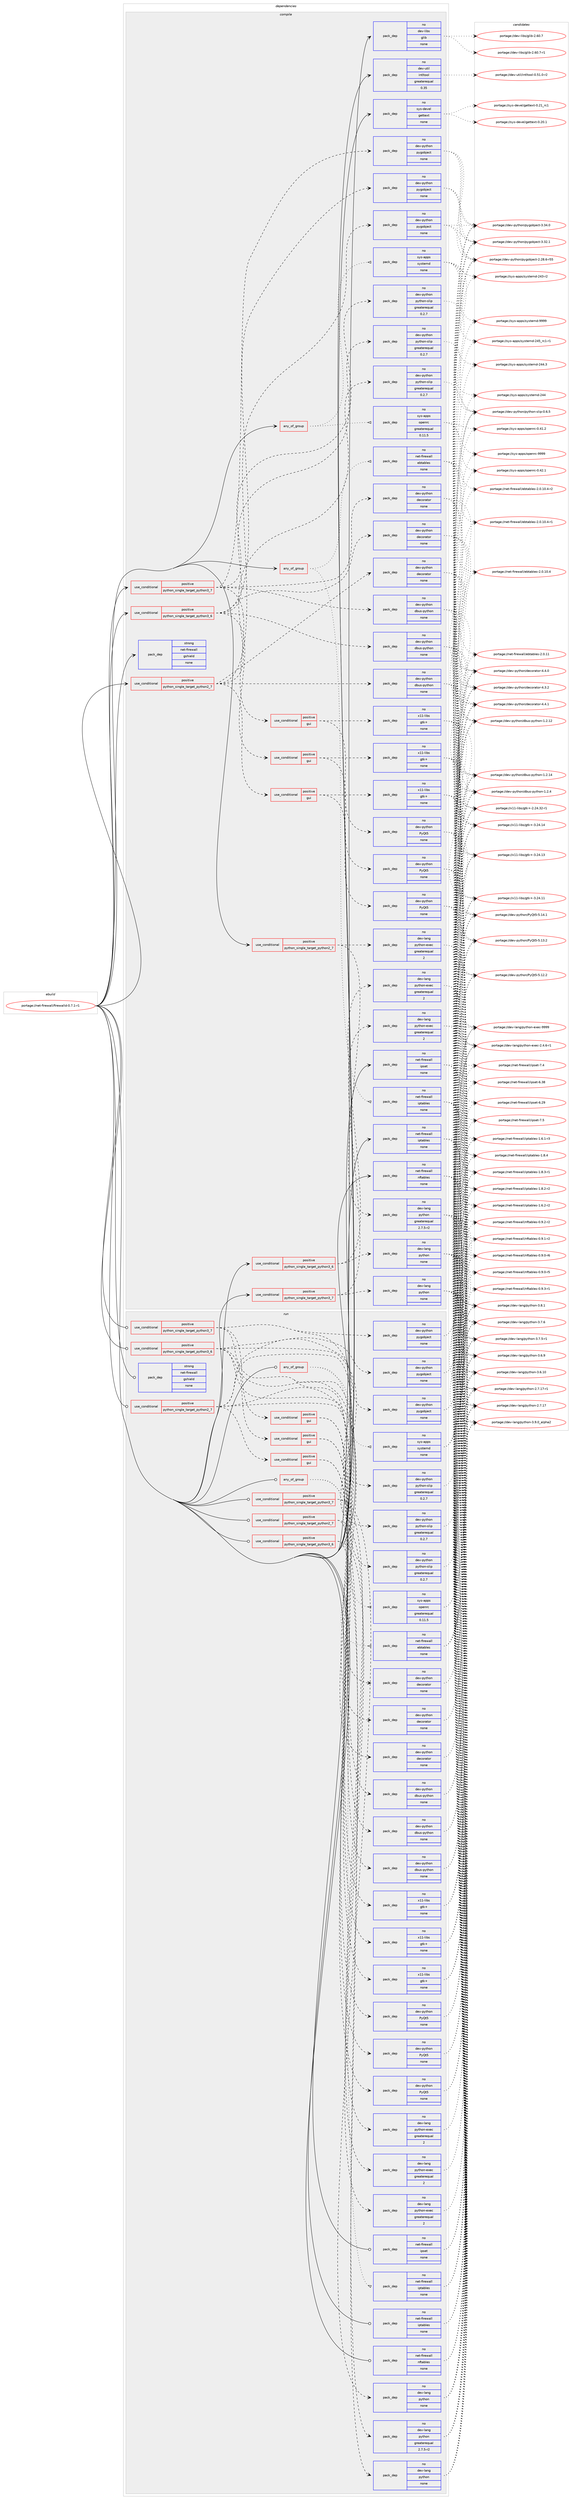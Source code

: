 digraph prolog {

# *************
# Graph options
# *************

newrank=true;
concentrate=true;
compound=true;
graph [rankdir=LR,fontname=Helvetica,fontsize=10,ranksep=1.5];#, ranksep=2.5, nodesep=0.2];
edge  [arrowhead=vee];
node  [fontname=Helvetica,fontsize=10];

# **********
# The ebuild
# **********

subgraph cluster_leftcol {
color=gray;
rank=same;
label=<<i>ebuild</i>>;
id [label="portage://net-firewall/firewalld-0.7.1-r1", color=red, width=4, href="../net-firewall/firewalld-0.7.1-r1.svg"];
}

# ****************
# The dependencies
# ****************

subgraph cluster_midcol {
color=gray;
label=<<i>dependencies</i>>;
subgraph cluster_compile {
fillcolor="#eeeeee";
style=filled;
label=<<i>compile</i>>;
subgraph any2175 {
dependency134177 [label=<<TABLE BORDER="0" CELLBORDER="1" CELLSPACING="0" CELLPADDING="4"><TR><TD CELLPADDING="10">any_of_group</TD></TR></TABLE>>, shape=none, color=red];subgraph pack102674 {
dependency134178 [label=<<TABLE BORDER="0" CELLBORDER="1" CELLSPACING="0" CELLPADDING="4" WIDTH="220"><TR><TD ROWSPAN="6" CELLPADDING="30">pack_dep</TD></TR><TR><TD WIDTH="110">no</TD></TR><TR><TD>net-firewall</TD></TR><TR><TD>iptables</TD></TR><TR><TD>none</TD></TR><TR><TD></TD></TR></TABLE>>, shape=none, color=blue];
}
dependency134177:e -> dependency134178:w [weight=20,style="dotted",arrowhead="oinv"];
subgraph pack102675 {
dependency134179 [label=<<TABLE BORDER="0" CELLBORDER="1" CELLSPACING="0" CELLPADDING="4" WIDTH="220"><TR><TD ROWSPAN="6" CELLPADDING="30">pack_dep</TD></TR><TR><TD WIDTH="110">no</TD></TR><TR><TD>net-firewall</TD></TR><TR><TD>ebtables</TD></TR><TR><TD>none</TD></TR><TR><TD></TD></TR></TABLE>>, shape=none, color=blue];
}
dependency134177:e -> dependency134179:w [weight=20,style="dotted",arrowhead="oinv"];
}
id:e -> dependency134177:w [weight=20,style="solid",arrowhead="vee"];
subgraph any2176 {
dependency134180 [label=<<TABLE BORDER="0" CELLBORDER="1" CELLSPACING="0" CELLPADDING="4"><TR><TD CELLPADDING="10">any_of_group</TD></TR></TABLE>>, shape=none, color=red];subgraph pack102676 {
dependency134181 [label=<<TABLE BORDER="0" CELLBORDER="1" CELLSPACING="0" CELLPADDING="4" WIDTH="220"><TR><TD ROWSPAN="6" CELLPADDING="30">pack_dep</TD></TR><TR><TD WIDTH="110">no</TD></TR><TR><TD>sys-apps</TD></TR><TR><TD>openrc</TD></TR><TR><TD>greaterequal</TD></TR><TR><TD>0.11.5</TD></TR></TABLE>>, shape=none, color=blue];
}
dependency134180:e -> dependency134181:w [weight=20,style="dotted",arrowhead="oinv"];
subgraph pack102677 {
dependency134182 [label=<<TABLE BORDER="0" CELLBORDER="1" CELLSPACING="0" CELLPADDING="4" WIDTH="220"><TR><TD ROWSPAN="6" CELLPADDING="30">pack_dep</TD></TR><TR><TD WIDTH="110">no</TD></TR><TR><TD>sys-apps</TD></TR><TR><TD>systemd</TD></TR><TR><TD>none</TD></TR><TR><TD></TD></TR></TABLE>>, shape=none, color=blue];
}
dependency134180:e -> dependency134182:w [weight=20,style="dotted",arrowhead="oinv"];
}
id:e -> dependency134180:w [weight=20,style="solid",arrowhead="vee"];
subgraph cond29201 {
dependency134183 [label=<<TABLE BORDER="0" CELLBORDER="1" CELLSPACING="0" CELLPADDING="4"><TR><TD ROWSPAN="3" CELLPADDING="10">use_conditional</TD></TR><TR><TD>positive</TD></TR><TR><TD>python_single_target_python2_7</TD></TR></TABLE>>, shape=none, color=red];
subgraph pack102678 {
dependency134184 [label=<<TABLE BORDER="0" CELLBORDER="1" CELLSPACING="0" CELLPADDING="4" WIDTH="220"><TR><TD ROWSPAN="6" CELLPADDING="30">pack_dep</TD></TR><TR><TD WIDTH="110">no</TD></TR><TR><TD>dev-lang</TD></TR><TR><TD>python</TD></TR><TR><TD>greaterequal</TD></TR><TR><TD>2.7.5-r2</TD></TR></TABLE>>, shape=none, color=blue];
}
dependency134183:e -> dependency134184:w [weight=20,style="dashed",arrowhead="vee"];
subgraph pack102679 {
dependency134185 [label=<<TABLE BORDER="0" CELLBORDER="1" CELLSPACING="0" CELLPADDING="4" WIDTH="220"><TR><TD ROWSPAN="6" CELLPADDING="30">pack_dep</TD></TR><TR><TD WIDTH="110">no</TD></TR><TR><TD>dev-lang</TD></TR><TR><TD>python-exec</TD></TR><TR><TD>greaterequal</TD></TR><TR><TD>2</TD></TR></TABLE>>, shape=none, color=blue];
}
dependency134183:e -> dependency134185:w [weight=20,style="dashed",arrowhead="vee"];
}
id:e -> dependency134183:w [weight=20,style="solid",arrowhead="vee"];
subgraph cond29202 {
dependency134186 [label=<<TABLE BORDER="0" CELLBORDER="1" CELLSPACING="0" CELLPADDING="4"><TR><TD ROWSPAN="3" CELLPADDING="10">use_conditional</TD></TR><TR><TD>positive</TD></TR><TR><TD>python_single_target_python2_7</TD></TR></TABLE>>, shape=none, color=red];
subgraph pack102680 {
dependency134187 [label=<<TABLE BORDER="0" CELLBORDER="1" CELLSPACING="0" CELLPADDING="4" WIDTH="220"><TR><TD ROWSPAN="6" CELLPADDING="30">pack_dep</TD></TR><TR><TD WIDTH="110">no</TD></TR><TR><TD>dev-python</TD></TR><TR><TD>dbus-python</TD></TR><TR><TD>none</TD></TR><TR><TD></TD></TR></TABLE>>, shape=none, color=blue];
}
dependency134186:e -> dependency134187:w [weight=20,style="dashed",arrowhead="vee"];
subgraph pack102681 {
dependency134188 [label=<<TABLE BORDER="0" CELLBORDER="1" CELLSPACING="0" CELLPADDING="4" WIDTH="220"><TR><TD ROWSPAN="6" CELLPADDING="30">pack_dep</TD></TR><TR><TD WIDTH="110">no</TD></TR><TR><TD>dev-python</TD></TR><TR><TD>decorator</TD></TR><TR><TD>none</TD></TR><TR><TD></TD></TR></TABLE>>, shape=none, color=blue];
}
dependency134186:e -> dependency134188:w [weight=20,style="dashed",arrowhead="vee"];
subgraph pack102682 {
dependency134189 [label=<<TABLE BORDER="0" CELLBORDER="1" CELLSPACING="0" CELLPADDING="4" WIDTH="220"><TR><TD ROWSPAN="6" CELLPADDING="30">pack_dep</TD></TR><TR><TD WIDTH="110">no</TD></TR><TR><TD>dev-python</TD></TR><TR><TD>python-slip</TD></TR><TR><TD>greaterequal</TD></TR><TR><TD>0.2.7</TD></TR></TABLE>>, shape=none, color=blue];
}
dependency134186:e -> dependency134189:w [weight=20,style="dashed",arrowhead="vee"];
subgraph pack102683 {
dependency134190 [label=<<TABLE BORDER="0" CELLBORDER="1" CELLSPACING="0" CELLPADDING="4" WIDTH="220"><TR><TD ROWSPAN="6" CELLPADDING="30">pack_dep</TD></TR><TR><TD WIDTH="110">no</TD></TR><TR><TD>dev-python</TD></TR><TR><TD>pygobject</TD></TR><TR><TD>none</TD></TR><TR><TD></TD></TR></TABLE>>, shape=none, color=blue];
}
dependency134186:e -> dependency134190:w [weight=20,style="dashed",arrowhead="vee"];
subgraph cond29203 {
dependency134191 [label=<<TABLE BORDER="0" CELLBORDER="1" CELLSPACING="0" CELLPADDING="4"><TR><TD ROWSPAN="3" CELLPADDING="10">use_conditional</TD></TR><TR><TD>positive</TD></TR><TR><TD>gui</TD></TR></TABLE>>, shape=none, color=red];
subgraph pack102684 {
dependency134192 [label=<<TABLE BORDER="0" CELLBORDER="1" CELLSPACING="0" CELLPADDING="4" WIDTH="220"><TR><TD ROWSPAN="6" CELLPADDING="30">pack_dep</TD></TR><TR><TD WIDTH="110">no</TD></TR><TR><TD>x11-libs</TD></TR><TR><TD>gtk+</TD></TR><TR><TD>none</TD></TR><TR><TD></TD></TR></TABLE>>, shape=none, color=blue];
}
dependency134191:e -> dependency134192:w [weight=20,style="dashed",arrowhead="vee"];
subgraph pack102685 {
dependency134193 [label=<<TABLE BORDER="0" CELLBORDER="1" CELLSPACING="0" CELLPADDING="4" WIDTH="220"><TR><TD ROWSPAN="6" CELLPADDING="30">pack_dep</TD></TR><TR><TD WIDTH="110">no</TD></TR><TR><TD>dev-python</TD></TR><TR><TD>PyQt5</TD></TR><TR><TD>none</TD></TR><TR><TD></TD></TR></TABLE>>, shape=none, color=blue];
}
dependency134191:e -> dependency134193:w [weight=20,style="dashed",arrowhead="vee"];
}
dependency134186:e -> dependency134191:w [weight=20,style="dashed",arrowhead="vee"];
}
id:e -> dependency134186:w [weight=20,style="solid",arrowhead="vee"];
subgraph cond29204 {
dependency134194 [label=<<TABLE BORDER="0" CELLBORDER="1" CELLSPACING="0" CELLPADDING="4"><TR><TD ROWSPAN="3" CELLPADDING="10">use_conditional</TD></TR><TR><TD>positive</TD></TR><TR><TD>python_single_target_python3_6</TD></TR></TABLE>>, shape=none, color=red];
subgraph pack102686 {
dependency134195 [label=<<TABLE BORDER="0" CELLBORDER="1" CELLSPACING="0" CELLPADDING="4" WIDTH="220"><TR><TD ROWSPAN="6" CELLPADDING="30">pack_dep</TD></TR><TR><TD WIDTH="110">no</TD></TR><TR><TD>dev-lang</TD></TR><TR><TD>python</TD></TR><TR><TD>none</TD></TR><TR><TD></TD></TR></TABLE>>, shape=none, color=blue];
}
dependency134194:e -> dependency134195:w [weight=20,style="dashed",arrowhead="vee"];
subgraph pack102687 {
dependency134196 [label=<<TABLE BORDER="0" CELLBORDER="1" CELLSPACING="0" CELLPADDING="4" WIDTH="220"><TR><TD ROWSPAN="6" CELLPADDING="30">pack_dep</TD></TR><TR><TD WIDTH="110">no</TD></TR><TR><TD>dev-lang</TD></TR><TR><TD>python-exec</TD></TR><TR><TD>greaterequal</TD></TR><TR><TD>2</TD></TR></TABLE>>, shape=none, color=blue];
}
dependency134194:e -> dependency134196:w [weight=20,style="dashed",arrowhead="vee"];
}
id:e -> dependency134194:w [weight=20,style="solid",arrowhead="vee"];
subgraph cond29205 {
dependency134197 [label=<<TABLE BORDER="0" CELLBORDER="1" CELLSPACING="0" CELLPADDING="4"><TR><TD ROWSPAN="3" CELLPADDING="10">use_conditional</TD></TR><TR><TD>positive</TD></TR><TR><TD>python_single_target_python3_6</TD></TR></TABLE>>, shape=none, color=red];
subgraph pack102688 {
dependency134198 [label=<<TABLE BORDER="0" CELLBORDER="1" CELLSPACING="0" CELLPADDING="4" WIDTH="220"><TR><TD ROWSPAN="6" CELLPADDING="30">pack_dep</TD></TR><TR><TD WIDTH="110">no</TD></TR><TR><TD>dev-python</TD></TR><TR><TD>dbus-python</TD></TR><TR><TD>none</TD></TR><TR><TD></TD></TR></TABLE>>, shape=none, color=blue];
}
dependency134197:e -> dependency134198:w [weight=20,style="dashed",arrowhead="vee"];
subgraph pack102689 {
dependency134199 [label=<<TABLE BORDER="0" CELLBORDER="1" CELLSPACING="0" CELLPADDING="4" WIDTH="220"><TR><TD ROWSPAN="6" CELLPADDING="30">pack_dep</TD></TR><TR><TD WIDTH="110">no</TD></TR><TR><TD>dev-python</TD></TR><TR><TD>decorator</TD></TR><TR><TD>none</TD></TR><TR><TD></TD></TR></TABLE>>, shape=none, color=blue];
}
dependency134197:e -> dependency134199:w [weight=20,style="dashed",arrowhead="vee"];
subgraph pack102690 {
dependency134200 [label=<<TABLE BORDER="0" CELLBORDER="1" CELLSPACING="0" CELLPADDING="4" WIDTH="220"><TR><TD ROWSPAN="6" CELLPADDING="30">pack_dep</TD></TR><TR><TD WIDTH="110">no</TD></TR><TR><TD>dev-python</TD></TR><TR><TD>python-slip</TD></TR><TR><TD>greaterequal</TD></TR><TR><TD>0.2.7</TD></TR></TABLE>>, shape=none, color=blue];
}
dependency134197:e -> dependency134200:w [weight=20,style="dashed",arrowhead="vee"];
subgraph pack102691 {
dependency134201 [label=<<TABLE BORDER="0" CELLBORDER="1" CELLSPACING="0" CELLPADDING="4" WIDTH="220"><TR><TD ROWSPAN="6" CELLPADDING="30">pack_dep</TD></TR><TR><TD WIDTH="110">no</TD></TR><TR><TD>dev-python</TD></TR><TR><TD>pygobject</TD></TR><TR><TD>none</TD></TR><TR><TD></TD></TR></TABLE>>, shape=none, color=blue];
}
dependency134197:e -> dependency134201:w [weight=20,style="dashed",arrowhead="vee"];
subgraph cond29206 {
dependency134202 [label=<<TABLE BORDER="0" CELLBORDER="1" CELLSPACING="0" CELLPADDING="4"><TR><TD ROWSPAN="3" CELLPADDING="10">use_conditional</TD></TR><TR><TD>positive</TD></TR><TR><TD>gui</TD></TR></TABLE>>, shape=none, color=red];
subgraph pack102692 {
dependency134203 [label=<<TABLE BORDER="0" CELLBORDER="1" CELLSPACING="0" CELLPADDING="4" WIDTH="220"><TR><TD ROWSPAN="6" CELLPADDING="30">pack_dep</TD></TR><TR><TD WIDTH="110">no</TD></TR><TR><TD>x11-libs</TD></TR><TR><TD>gtk+</TD></TR><TR><TD>none</TD></TR><TR><TD></TD></TR></TABLE>>, shape=none, color=blue];
}
dependency134202:e -> dependency134203:w [weight=20,style="dashed",arrowhead="vee"];
subgraph pack102693 {
dependency134204 [label=<<TABLE BORDER="0" CELLBORDER="1" CELLSPACING="0" CELLPADDING="4" WIDTH="220"><TR><TD ROWSPAN="6" CELLPADDING="30">pack_dep</TD></TR><TR><TD WIDTH="110">no</TD></TR><TR><TD>dev-python</TD></TR><TR><TD>PyQt5</TD></TR><TR><TD>none</TD></TR><TR><TD></TD></TR></TABLE>>, shape=none, color=blue];
}
dependency134202:e -> dependency134204:w [weight=20,style="dashed",arrowhead="vee"];
}
dependency134197:e -> dependency134202:w [weight=20,style="dashed",arrowhead="vee"];
}
id:e -> dependency134197:w [weight=20,style="solid",arrowhead="vee"];
subgraph cond29207 {
dependency134205 [label=<<TABLE BORDER="0" CELLBORDER="1" CELLSPACING="0" CELLPADDING="4"><TR><TD ROWSPAN="3" CELLPADDING="10">use_conditional</TD></TR><TR><TD>positive</TD></TR><TR><TD>python_single_target_python3_7</TD></TR></TABLE>>, shape=none, color=red];
subgraph pack102694 {
dependency134206 [label=<<TABLE BORDER="0" CELLBORDER="1" CELLSPACING="0" CELLPADDING="4" WIDTH="220"><TR><TD ROWSPAN="6" CELLPADDING="30">pack_dep</TD></TR><TR><TD WIDTH="110">no</TD></TR><TR><TD>dev-lang</TD></TR><TR><TD>python</TD></TR><TR><TD>none</TD></TR><TR><TD></TD></TR></TABLE>>, shape=none, color=blue];
}
dependency134205:e -> dependency134206:w [weight=20,style="dashed",arrowhead="vee"];
subgraph pack102695 {
dependency134207 [label=<<TABLE BORDER="0" CELLBORDER="1" CELLSPACING="0" CELLPADDING="4" WIDTH="220"><TR><TD ROWSPAN="6" CELLPADDING="30">pack_dep</TD></TR><TR><TD WIDTH="110">no</TD></TR><TR><TD>dev-lang</TD></TR><TR><TD>python-exec</TD></TR><TR><TD>greaterequal</TD></TR><TR><TD>2</TD></TR></TABLE>>, shape=none, color=blue];
}
dependency134205:e -> dependency134207:w [weight=20,style="dashed",arrowhead="vee"];
}
id:e -> dependency134205:w [weight=20,style="solid",arrowhead="vee"];
subgraph cond29208 {
dependency134208 [label=<<TABLE BORDER="0" CELLBORDER="1" CELLSPACING="0" CELLPADDING="4"><TR><TD ROWSPAN="3" CELLPADDING="10">use_conditional</TD></TR><TR><TD>positive</TD></TR><TR><TD>python_single_target_python3_7</TD></TR></TABLE>>, shape=none, color=red];
subgraph pack102696 {
dependency134209 [label=<<TABLE BORDER="0" CELLBORDER="1" CELLSPACING="0" CELLPADDING="4" WIDTH="220"><TR><TD ROWSPAN="6" CELLPADDING="30">pack_dep</TD></TR><TR><TD WIDTH="110">no</TD></TR><TR><TD>dev-python</TD></TR><TR><TD>dbus-python</TD></TR><TR><TD>none</TD></TR><TR><TD></TD></TR></TABLE>>, shape=none, color=blue];
}
dependency134208:e -> dependency134209:w [weight=20,style="dashed",arrowhead="vee"];
subgraph pack102697 {
dependency134210 [label=<<TABLE BORDER="0" CELLBORDER="1" CELLSPACING="0" CELLPADDING="4" WIDTH="220"><TR><TD ROWSPAN="6" CELLPADDING="30">pack_dep</TD></TR><TR><TD WIDTH="110">no</TD></TR><TR><TD>dev-python</TD></TR><TR><TD>decorator</TD></TR><TR><TD>none</TD></TR><TR><TD></TD></TR></TABLE>>, shape=none, color=blue];
}
dependency134208:e -> dependency134210:w [weight=20,style="dashed",arrowhead="vee"];
subgraph pack102698 {
dependency134211 [label=<<TABLE BORDER="0" CELLBORDER="1" CELLSPACING="0" CELLPADDING="4" WIDTH="220"><TR><TD ROWSPAN="6" CELLPADDING="30">pack_dep</TD></TR><TR><TD WIDTH="110">no</TD></TR><TR><TD>dev-python</TD></TR><TR><TD>python-slip</TD></TR><TR><TD>greaterequal</TD></TR><TR><TD>0.2.7</TD></TR></TABLE>>, shape=none, color=blue];
}
dependency134208:e -> dependency134211:w [weight=20,style="dashed",arrowhead="vee"];
subgraph pack102699 {
dependency134212 [label=<<TABLE BORDER="0" CELLBORDER="1" CELLSPACING="0" CELLPADDING="4" WIDTH="220"><TR><TD ROWSPAN="6" CELLPADDING="30">pack_dep</TD></TR><TR><TD WIDTH="110">no</TD></TR><TR><TD>dev-python</TD></TR><TR><TD>pygobject</TD></TR><TR><TD>none</TD></TR><TR><TD></TD></TR></TABLE>>, shape=none, color=blue];
}
dependency134208:e -> dependency134212:w [weight=20,style="dashed",arrowhead="vee"];
subgraph cond29209 {
dependency134213 [label=<<TABLE BORDER="0" CELLBORDER="1" CELLSPACING="0" CELLPADDING="4"><TR><TD ROWSPAN="3" CELLPADDING="10">use_conditional</TD></TR><TR><TD>positive</TD></TR><TR><TD>gui</TD></TR></TABLE>>, shape=none, color=red];
subgraph pack102700 {
dependency134214 [label=<<TABLE BORDER="0" CELLBORDER="1" CELLSPACING="0" CELLPADDING="4" WIDTH="220"><TR><TD ROWSPAN="6" CELLPADDING="30">pack_dep</TD></TR><TR><TD WIDTH="110">no</TD></TR><TR><TD>x11-libs</TD></TR><TR><TD>gtk+</TD></TR><TR><TD>none</TD></TR><TR><TD></TD></TR></TABLE>>, shape=none, color=blue];
}
dependency134213:e -> dependency134214:w [weight=20,style="dashed",arrowhead="vee"];
subgraph pack102701 {
dependency134215 [label=<<TABLE BORDER="0" CELLBORDER="1" CELLSPACING="0" CELLPADDING="4" WIDTH="220"><TR><TD ROWSPAN="6" CELLPADDING="30">pack_dep</TD></TR><TR><TD WIDTH="110">no</TD></TR><TR><TD>dev-python</TD></TR><TR><TD>PyQt5</TD></TR><TR><TD>none</TD></TR><TR><TD></TD></TR></TABLE>>, shape=none, color=blue];
}
dependency134213:e -> dependency134215:w [weight=20,style="dashed",arrowhead="vee"];
}
dependency134208:e -> dependency134213:w [weight=20,style="dashed",arrowhead="vee"];
}
id:e -> dependency134208:w [weight=20,style="solid",arrowhead="vee"];
subgraph pack102702 {
dependency134216 [label=<<TABLE BORDER="0" CELLBORDER="1" CELLSPACING="0" CELLPADDING="4" WIDTH="220"><TR><TD ROWSPAN="6" CELLPADDING="30">pack_dep</TD></TR><TR><TD WIDTH="110">no</TD></TR><TR><TD>dev-libs</TD></TR><TR><TD>glib</TD></TR><TR><TD>none</TD></TR><TR><TD></TD></TR></TABLE>>, shape=none, color=blue];
}
id:e -> dependency134216:w [weight=20,style="solid",arrowhead="vee"];
subgraph pack102703 {
dependency134217 [label=<<TABLE BORDER="0" CELLBORDER="1" CELLSPACING="0" CELLPADDING="4" WIDTH="220"><TR><TD ROWSPAN="6" CELLPADDING="30">pack_dep</TD></TR><TR><TD WIDTH="110">no</TD></TR><TR><TD>dev-util</TD></TR><TR><TD>intltool</TD></TR><TR><TD>greaterequal</TD></TR><TR><TD>0.35</TD></TR></TABLE>>, shape=none, color=blue];
}
id:e -> dependency134217:w [weight=20,style="solid",arrowhead="vee"];
subgraph pack102704 {
dependency134218 [label=<<TABLE BORDER="0" CELLBORDER="1" CELLSPACING="0" CELLPADDING="4" WIDTH="220"><TR><TD ROWSPAN="6" CELLPADDING="30">pack_dep</TD></TR><TR><TD WIDTH="110">no</TD></TR><TR><TD>net-firewall</TD></TR><TR><TD>ipset</TD></TR><TR><TD>none</TD></TR><TR><TD></TD></TR></TABLE>>, shape=none, color=blue];
}
id:e -> dependency134218:w [weight=20,style="solid",arrowhead="vee"];
subgraph pack102705 {
dependency134219 [label=<<TABLE BORDER="0" CELLBORDER="1" CELLSPACING="0" CELLPADDING="4" WIDTH="220"><TR><TD ROWSPAN="6" CELLPADDING="30">pack_dep</TD></TR><TR><TD WIDTH="110">no</TD></TR><TR><TD>net-firewall</TD></TR><TR><TD>iptables</TD></TR><TR><TD>none</TD></TR><TR><TD></TD></TR></TABLE>>, shape=none, color=blue];
}
id:e -> dependency134219:w [weight=20,style="solid",arrowhead="vee"];
subgraph pack102706 {
dependency134220 [label=<<TABLE BORDER="0" CELLBORDER="1" CELLSPACING="0" CELLPADDING="4" WIDTH="220"><TR><TD ROWSPAN="6" CELLPADDING="30">pack_dep</TD></TR><TR><TD WIDTH="110">no</TD></TR><TR><TD>net-firewall</TD></TR><TR><TD>nftables</TD></TR><TR><TD>none</TD></TR><TR><TD></TD></TR></TABLE>>, shape=none, color=blue];
}
id:e -> dependency134220:w [weight=20,style="solid",arrowhead="vee"];
subgraph pack102707 {
dependency134221 [label=<<TABLE BORDER="0" CELLBORDER="1" CELLSPACING="0" CELLPADDING="4" WIDTH="220"><TR><TD ROWSPAN="6" CELLPADDING="30">pack_dep</TD></TR><TR><TD WIDTH="110">no</TD></TR><TR><TD>sys-devel</TD></TR><TR><TD>gettext</TD></TR><TR><TD>none</TD></TR><TR><TD></TD></TR></TABLE>>, shape=none, color=blue];
}
id:e -> dependency134221:w [weight=20,style="solid",arrowhead="vee"];
subgraph pack102708 {
dependency134222 [label=<<TABLE BORDER="0" CELLBORDER="1" CELLSPACING="0" CELLPADDING="4" WIDTH="220"><TR><TD ROWSPAN="6" CELLPADDING="30">pack_dep</TD></TR><TR><TD WIDTH="110">strong</TD></TR><TR><TD>net-firewall</TD></TR><TR><TD>gshield</TD></TR><TR><TD>none</TD></TR><TR><TD></TD></TR></TABLE>>, shape=none, color=blue];
}
id:e -> dependency134222:w [weight=20,style="solid",arrowhead="vee"];
}
subgraph cluster_compileandrun {
fillcolor="#eeeeee";
style=filled;
label=<<i>compile and run</i>>;
}
subgraph cluster_run {
fillcolor="#eeeeee";
style=filled;
label=<<i>run</i>>;
subgraph any2177 {
dependency134223 [label=<<TABLE BORDER="0" CELLBORDER="1" CELLSPACING="0" CELLPADDING="4"><TR><TD CELLPADDING="10">any_of_group</TD></TR></TABLE>>, shape=none, color=red];subgraph pack102709 {
dependency134224 [label=<<TABLE BORDER="0" CELLBORDER="1" CELLSPACING="0" CELLPADDING="4" WIDTH="220"><TR><TD ROWSPAN="6" CELLPADDING="30">pack_dep</TD></TR><TR><TD WIDTH="110">no</TD></TR><TR><TD>net-firewall</TD></TR><TR><TD>iptables</TD></TR><TR><TD>none</TD></TR><TR><TD></TD></TR></TABLE>>, shape=none, color=blue];
}
dependency134223:e -> dependency134224:w [weight=20,style="dotted",arrowhead="oinv"];
subgraph pack102710 {
dependency134225 [label=<<TABLE BORDER="0" CELLBORDER="1" CELLSPACING="0" CELLPADDING="4" WIDTH="220"><TR><TD ROWSPAN="6" CELLPADDING="30">pack_dep</TD></TR><TR><TD WIDTH="110">no</TD></TR><TR><TD>net-firewall</TD></TR><TR><TD>ebtables</TD></TR><TR><TD>none</TD></TR><TR><TD></TD></TR></TABLE>>, shape=none, color=blue];
}
dependency134223:e -> dependency134225:w [weight=20,style="dotted",arrowhead="oinv"];
}
id:e -> dependency134223:w [weight=20,style="solid",arrowhead="odot"];
subgraph any2178 {
dependency134226 [label=<<TABLE BORDER="0" CELLBORDER="1" CELLSPACING="0" CELLPADDING="4"><TR><TD CELLPADDING="10">any_of_group</TD></TR></TABLE>>, shape=none, color=red];subgraph pack102711 {
dependency134227 [label=<<TABLE BORDER="0" CELLBORDER="1" CELLSPACING="0" CELLPADDING="4" WIDTH="220"><TR><TD ROWSPAN="6" CELLPADDING="30">pack_dep</TD></TR><TR><TD WIDTH="110">no</TD></TR><TR><TD>sys-apps</TD></TR><TR><TD>openrc</TD></TR><TR><TD>greaterequal</TD></TR><TR><TD>0.11.5</TD></TR></TABLE>>, shape=none, color=blue];
}
dependency134226:e -> dependency134227:w [weight=20,style="dotted",arrowhead="oinv"];
subgraph pack102712 {
dependency134228 [label=<<TABLE BORDER="0" CELLBORDER="1" CELLSPACING="0" CELLPADDING="4" WIDTH="220"><TR><TD ROWSPAN="6" CELLPADDING="30">pack_dep</TD></TR><TR><TD WIDTH="110">no</TD></TR><TR><TD>sys-apps</TD></TR><TR><TD>systemd</TD></TR><TR><TD>none</TD></TR><TR><TD></TD></TR></TABLE>>, shape=none, color=blue];
}
dependency134226:e -> dependency134228:w [weight=20,style="dotted",arrowhead="oinv"];
}
id:e -> dependency134226:w [weight=20,style="solid",arrowhead="odot"];
subgraph cond29210 {
dependency134229 [label=<<TABLE BORDER="0" CELLBORDER="1" CELLSPACING="0" CELLPADDING="4"><TR><TD ROWSPAN="3" CELLPADDING="10">use_conditional</TD></TR><TR><TD>positive</TD></TR><TR><TD>python_single_target_python2_7</TD></TR></TABLE>>, shape=none, color=red];
subgraph pack102713 {
dependency134230 [label=<<TABLE BORDER="0" CELLBORDER="1" CELLSPACING="0" CELLPADDING="4" WIDTH="220"><TR><TD ROWSPAN="6" CELLPADDING="30">pack_dep</TD></TR><TR><TD WIDTH="110">no</TD></TR><TR><TD>dev-lang</TD></TR><TR><TD>python</TD></TR><TR><TD>greaterequal</TD></TR><TR><TD>2.7.5-r2</TD></TR></TABLE>>, shape=none, color=blue];
}
dependency134229:e -> dependency134230:w [weight=20,style="dashed",arrowhead="vee"];
subgraph pack102714 {
dependency134231 [label=<<TABLE BORDER="0" CELLBORDER="1" CELLSPACING="0" CELLPADDING="4" WIDTH="220"><TR><TD ROWSPAN="6" CELLPADDING="30">pack_dep</TD></TR><TR><TD WIDTH="110">no</TD></TR><TR><TD>dev-lang</TD></TR><TR><TD>python-exec</TD></TR><TR><TD>greaterequal</TD></TR><TR><TD>2</TD></TR></TABLE>>, shape=none, color=blue];
}
dependency134229:e -> dependency134231:w [weight=20,style="dashed",arrowhead="vee"];
}
id:e -> dependency134229:w [weight=20,style="solid",arrowhead="odot"];
subgraph cond29211 {
dependency134232 [label=<<TABLE BORDER="0" CELLBORDER="1" CELLSPACING="0" CELLPADDING="4"><TR><TD ROWSPAN="3" CELLPADDING="10">use_conditional</TD></TR><TR><TD>positive</TD></TR><TR><TD>python_single_target_python2_7</TD></TR></TABLE>>, shape=none, color=red];
subgraph pack102715 {
dependency134233 [label=<<TABLE BORDER="0" CELLBORDER="1" CELLSPACING="0" CELLPADDING="4" WIDTH="220"><TR><TD ROWSPAN="6" CELLPADDING="30">pack_dep</TD></TR><TR><TD WIDTH="110">no</TD></TR><TR><TD>dev-python</TD></TR><TR><TD>dbus-python</TD></TR><TR><TD>none</TD></TR><TR><TD></TD></TR></TABLE>>, shape=none, color=blue];
}
dependency134232:e -> dependency134233:w [weight=20,style="dashed",arrowhead="vee"];
subgraph pack102716 {
dependency134234 [label=<<TABLE BORDER="0" CELLBORDER="1" CELLSPACING="0" CELLPADDING="4" WIDTH="220"><TR><TD ROWSPAN="6" CELLPADDING="30">pack_dep</TD></TR><TR><TD WIDTH="110">no</TD></TR><TR><TD>dev-python</TD></TR><TR><TD>decorator</TD></TR><TR><TD>none</TD></TR><TR><TD></TD></TR></TABLE>>, shape=none, color=blue];
}
dependency134232:e -> dependency134234:w [weight=20,style="dashed",arrowhead="vee"];
subgraph pack102717 {
dependency134235 [label=<<TABLE BORDER="0" CELLBORDER="1" CELLSPACING="0" CELLPADDING="4" WIDTH="220"><TR><TD ROWSPAN="6" CELLPADDING="30">pack_dep</TD></TR><TR><TD WIDTH="110">no</TD></TR><TR><TD>dev-python</TD></TR><TR><TD>python-slip</TD></TR><TR><TD>greaterequal</TD></TR><TR><TD>0.2.7</TD></TR></TABLE>>, shape=none, color=blue];
}
dependency134232:e -> dependency134235:w [weight=20,style="dashed",arrowhead="vee"];
subgraph pack102718 {
dependency134236 [label=<<TABLE BORDER="0" CELLBORDER="1" CELLSPACING="0" CELLPADDING="4" WIDTH="220"><TR><TD ROWSPAN="6" CELLPADDING="30">pack_dep</TD></TR><TR><TD WIDTH="110">no</TD></TR><TR><TD>dev-python</TD></TR><TR><TD>pygobject</TD></TR><TR><TD>none</TD></TR><TR><TD></TD></TR></TABLE>>, shape=none, color=blue];
}
dependency134232:e -> dependency134236:w [weight=20,style="dashed",arrowhead="vee"];
subgraph cond29212 {
dependency134237 [label=<<TABLE BORDER="0" CELLBORDER="1" CELLSPACING="0" CELLPADDING="4"><TR><TD ROWSPAN="3" CELLPADDING="10">use_conditional</TD></TR><TR><TD>positive</TD></TR><TR><TD>gui</TD></TR></TABLE>>, shape=none, color=red];
subgraph pack102719 {
dependency134238 [label=<<TABLE BORDER="0" CELLBORDER="1" CELLSPACING="0" CELLPADDING="4" WIDTH="220"><TR><TD ROWSPAN="6" CELLPADDING="30">pack_dep</TD></TR><TR><TD WIDTH="110">no</TD></TR><TR><TD>x11-libs</TD></TR><TR><TD>gtk+</TD></TR><TR><TD>none</TD></TR><TR><TD></TD></TR></TABLE>>, shape=none, color=blue];
}
dependency134237:e -> dependency134238:w [weight=20,style="dashed",arrowhead="vee"];
subgraph pack102720 {
dependency134239 [label=<<TABLE BORDER="0" CELLBORDER="1" CELLSPACING="0" CELLPADDING="4" WIDTH="220"><TR><TD ROWSPAN="6" CELLPADDING="30">pack_dep</TD></TR><TR><TD WIDTH="110">no</TD></TR><TR><TD>dev-python</TD></TR><TR><TD>PyQt5</TD></TR><TR><TD>none</TD></TR><TR><TD></TD></TR></TABLE>>, shape=none, color=blue];
}
dependency134237:e -> dependency134239:w [weight=20,style="dashed",arrowhead="vee"];
}
dependency134232:e -> dependency134237:w [weight=20,style="dashed",arrowhead="vee"];
}
id:e -> dependency134232:w [weight=20,style="solid",arrowhead="odot"];
subgraph cond29213 {
dependency134240 [label=<<TABLE BORDER="0" CELLBORDER="1" CELLSPACING="0" CELLPADDING="4"><TR><TD ROWSPAN="3" CELLPADDING="10">use_conditional</TD></TR><TR><TD>positive</TD></TR><TR><TD>python_single_target_python3_6</TD></TR></TABLE>>, shape=none, color=red];
subgraph pack102721 {
dependency134241 [label=<<TABLE BORDER="0" CELLBORDER="1" CELLSPACING="0" CELLPADDING="4" WIDTH="220"><TR><TD ROWSPAN="6" CELLPADDING="30">pack_dep</TD></TR><TR><TD WIDTH="110">no</TD></TR><TR><TD>dev-lang</TD></TR><TR><TD>python</TD></TR><TR><TD>none</TD></TR><TR><TD></TD></TR></TABLE>>, shape=none, color=blue];
}
dependency134240:e -> dependency134241:w [weight=20,style="dashed",arrowhead="vee"];
subgraph pack102722 {
dependency134242 [label=<<TABLE BORDER="0" CELLBORDER="1" CELLSPACING="0" CELLPADDING="4" WIDTH="220"><TR><TD ROWSPAN="6" CELLPADDING="30">pack_dep</TD></TR><TR><TD WIDTH="110">no</TD></TR><TR><TD>dev-lang</TD></TR><TR><TD>python-exec</TD></TR><TR><TD>greaterequal</TD></TR><TR><TD>2</TD></TR></TABLE>>, shape=none, color=blue];
}
dependency134240:e -> dependency134242:w [weight=20,style="dashed",arrowhead="vee"];
}
id:e -> dependency134240:w [weight=20,style="solid",arrowhead="odot"];
subgraph cond29214 {
dependency134243 [label=<<TABLE BORDER="0" CELLBORDER="1" CELLSPACING="0" CELLPADDING="4"><TR><TD ROWSPAN="3" CELLPADDING="10">use_conditional</TD></TR><TR><TD>positive</TD></TR><TR><TD>python_single_target_python3_6</TD></TR></TABLE>>, shape=none, color=red];
subgraph pack102723 {
dependency134244 [label=<<TABLE BORDER="0" CELLBORDER="1" CELLSPACING="0" CELLPADDING="4" WIDTH="220"><TR><TD ROWSPAN="6" CELLPADDING="30">pack_dep</TD></TR><TR><TD WIDTH="110">no</TD></TR><TR><TD>dev-python</TD></TR><TR><TD>dbus-python</TD></TR><TR><TD>none</TD></TR><TR><TD></TD></TR></TABLE>>, shape=none, color=blue];
}
dependency134243:e -> dependency134244:w [weight=20,style="dashed",arrowhead="vee"];
subgraph pack102724 {
dependency134245 [label=<<TABLE BORDER="0" CELLBORDER="1" CELLSPACING="0" CELLPADDING="4" WIDTH="220"><TR><TD ROWSPAN="6" CELLPADDING="30">pack_dep</TD></TR><TR><TD WIDTH="110">no</TD></TR><TR><TD>dev-python</TD></TR><TR><TD>decorator</TD></TR><TR><TD>none</TD></TR><TR><TD></TD></TR></TABLE>>, shape=none, color=blue];
}
dependency134243:e -> dependency134245:w [weight=20,style="dashed",arrowhead="vee"];
subgraph pack102725 {
dependency134246 [label=<<TABLE BORDER="0" CELLBORDER="1" CELLSPACING="0" CELLPADDING="4" WIDTH="220"><TR><TD ROWSPAN="6" CELLPADDING="30">pack_dep</TD></TR><TR><TD WIDTH="110">no</TD></TR><TR><TD>dev-python</TD></TR><TR><TD>python-slip</TD></TR><TR><TD>greaterequal</TD></TR><TR><TD>0.2.7</TD></TR></TABLE>>, shape=none, color=blue];
}
dependency134243:e -> dependency134246:w [weight=20,style="dashed",arrowhead="vee"];
subgraph pack102726 {
dependency134247 [label=<<TABLE BORDER="0" CELLBORDER="1" CELLSPACING="0" CELLPADDING="4" WIDTH="220"><TR><TD ROWSPAN="6" CELLPADDING="30">pack_dep</TD></TR><TR><TD WIDTH="110">no</TD></TR><TR><TD>dev-python</TD></TR><TR><TD>pygobject</TD></TR><TR><TD>none</TD></TR><TR><TD></TD></TR></TABLE>>, shape=none, color=blue];
}
dependency134243:e -> dependency134247:w [weight=20,style="dashed",arrowhead="vee"];
subgraph cond29215 {
dependency134248 [label=<<TABLE BORDER="0" CELLBORDER="1" CELLSPACING="0" CELLPADDING="4"><TR><TD ROWSPAN="3" CELLPADDING="10">use_conditional</TD></TR><TR><TD>positive</TD></TR><TR><TD>gui</TD></TR></TABLE>>, shape=none, color=red];
subgraph pack102727 {
dependency134249 [label=<<TABLE BORDER="0" CELLBORDER="1" CELLSPACING="0" CELLPADDING="4" WIDTH="220"><TR><TD ROWSPAN="6" CELLPADDING="30">pack_dep</TD></TR><TR><TD WIDTH="110">no</TD></TR><TR><TD>x11-libs</TD></TR><TR><TD>gtk+</TD></TR><TR><TD>none</TD></TR><TR><TD></TD></TR></TABLE>>, shape=none, color=blue];
}
dependency134248:e -> dependency134249:w [weight=20,style="dashed",arrowhead="vee"];
subgraph pack102728 {
dependency134250 [label=<<TABLE BORDER="0" CELLBORDER="1" CELLSPACING="0" CELLPADDING="4" WIDTH="220"><TR><TD ROWSPAN="6" CELLPADDING="30">pack_dep</TD></TR><TR><TD WIDTH="110">no</TD></TR><TR><TD>dev-python</TD></TR><TR><TD>PyQt5</TD></TR><TR><TD>none</TD></TR><TR><TD></TD></TR></TABLE>>, shape=none, color=blue];
}
dependency134248:e -> dependency134250:w [weight=20,style="dashed",arrowhead="vee"];
}
dependency134243:e -> dependency134248:w [weight=20,style="dashed",arrowhead="vee"];
}
id:e -> dependency134243:w [weight=20,style="solid",arrowhead="odot"];
subgraph cond29216 {
dependency134251 [label=<<TABLE BORDER="0" CELLBORDER="1" CELLSPACING="0" CELLPADDING="4"><TR><TD ROWSPAN="3" CELLPADDING="10">use_conditional</TD></TR><TR><TD>positive</TD></TR><TR><TD>python_single_target_python3_7</TD></TR></TABLE>>, shape=none, color=red];
subgraph pack102729 {
dependency134252 [label=<<TABLE BORDER="0" CELLBORDER="1" CELLSPACING="0" CELLPADDING="4" WIDTH="220"><TR><TD ROWSPAN="6" CELLPADDING="30">pack_dep</TD></TR><TR><TD WIDTH="110">no</TD></TR><TR><TD>dev-lang</TD></TR><TR><TD>python</TD></TR><TR><TD>none</TD></TR><TR><TD></TD></TR></TABLE>>, shape=none, color=blue];
}
dependency134251:e -> dependency134252:w [weight=20,style="dashed",arrowhead="vee"];
subgraph pack102730 {
dependency134253 [label=<<TABLE BORDER="0" CELLBORDER="1" CELLSPACING="0" CELLPADDING="4" WIDTH="220"><TR><TD ROWSPAN="6" CELLPADDING="30">pack_dep</TD></TR><TR><TD WIDTH="110">no</TD></TR><TR><TD>dev-lang</TD></TR><TR><TD>python-exec</TD></TR><TR><TD>greaterequal</TD></TR><TR><TD>2</TD></TR></TABLE>>, shape=none, color=blue];
}
dependency134251:e -> dependency134253:w [weight=20,style="dashed",arrowhead="vee"];
}
id:e -> dependency134251:w [weight=20,style="solid",arrowhead="odot"];
subgraph cond29217 {
dependency134254 [label=<<TABLE BORDER="0" CELLBORDER="1" CELLSPACING="0" CELLPADDING="4"><TR><TD ROWSPAN="3" CELLPADDING="10">use_conditional</TD></TR><TR><TD>positive</TD></TR><TR><TD>python_single_target_python3_7</TD></TR></TABLE>>, shape=none, color=red];
subgraph pack102731 {
dependency134255 [label=<<TABLE BORDER="0" CELLBORDER="1" CELLSPACING="0" CELLPADDING="4" WIDTH="220"><TR><TD ROWSPAN="6" CELLPADDING="30">pack_dep</TD></TR><TR><TD WIDTH="110">no</TD></TR><TR><TD>dev-python</TD></TR><TR><TD>dbus-python</TD></TR><TR><TD>none</TD></TR><TR><TD></TD></TR></TABLE>>, shape=none, color=blue];
}
dependency134254:e -> dependency134255:w [weight=20,style="dashed",arrowhead="vee"];
subgraph pack102732 {
dependency134256 [label=<<TABLE BORDER="0" CELLBORDER="1" CELLSPACING="0" CELLPADDING="4" WIDTH="220"><TR><TD ROWSPAN="6" CELLPADDING="30">pack_dep</TD></TR><TR><TD WIDTH="110">no</TD></TR><TR><TD>dev-python</TD></TR><TR><TD>decorator</TD></TR><TR><TD>none</TD></TR><TR><TD></TD></TR></TABLE>>, shape=none, color=blue];
}
dependency134254:e -> dependency134256:w [weight=20,style="dashed",arrowhead="vee"];
subgraph pack102733 {
dependency134257 [label=<<TABLE BORDER="0" CELLBORDER="1" CELLSPACING="0" CELLPADDING="4" WIDTH="220"><TR><TD ROWSPAN="6" CELLPADDING="30">pack_dep</TD></TR><TR><TD WIDTH="110">no</TD></TR><TR><TD>dev-python</TD></TR><TR><TD>python-slip</TD></TR><TR><TD>greaterequal</TD></TR><TR><TD>0.2.7</TD></TR></TABLE>>, shape=none, color=blue];
}
dependency134254:e -> dependency134257:w [weight=20,style="dashed",arrowhead="vee"];
subgraph pack102734 {
dependency134258 [label=<<TABLE BORDER="0" CELLBORDER="1" CELLSPACING="0" CELLPADDING="4" WIDTH="220"><TR><TD ROWSPAN="6" CELLPADDING="30">pack_dep</TD></TR><TR><TD WIDTH="110">no</TD></TR><TR><TD>dev-python</TD></TR><TR><TD>pygobject</TD></TR><TR><TD>none</TD></TR><TR><TD></TD></TR></TABLE>>, shape=none, color=blue];
}
dependency134254:e -> dependency134258:w [weight=20,style="dashed",arrowhead="vee"];
subgraph cond29218 {
dependency134259 [label=<<TABLE BORDER="0" CELLBORDER="1" CELLSPACING="0" CELLPADDING="4"><TR><TD ROWSPAN="3" CELLPADDING="10">use_conditional</TD></TR><TR><TD>positive</TD></TR><TR><TD>gui</TD></TR></TABLE>>, shape=none, color=red];
subgraph pack102735 {
dependency134260 [label=<<TABLE BORDER="0" CELLBORDER="1" CELLSPACING="0" CELLPADDING="4" WIDTH="220"><TR><TD ROWSPAN="6" CELLPADDING="30">pack_dep</TD></TR><TR><TD WIDTH="110">no</TD></TR><TR><TD>x11-libs</TD></TR><TR><TD>gtk+</TD></TR><TR><TD>none</TD></TR><TR><TD></TD></TR></TABLE>>, shape=none, color=blue];
}
dependency134259:e -> dependency134260:w [weight=20,style="dashed",arrowhead="vee"];
subgraph pack102736 {
dependency134261 [label=<<TABLE BORDER="0" CELLBORDER="1" CELLSPACING="0" CELLPADDING="4" WIDTH="220"><TR><TD ROWSPAN="6" CELLPADDING="30">pack_dep</TD></TR><TR><TD WIDTH="110">no</TD></TR><TR><TD>dev-python</TD></TR><TR><TD>PyQt5</TD></TR><TR><TD>none</TD></TR><TR><TD></TD></TR></TABLE>>, shape=none, color=blue];
}
dependency134259:e -> dependency134261:w [weight=20,style="dashed",arrowhead="vee"];
}
dependency134254:e -> dependency134259:w [weight=20,style="dashed",arrowhead="vee"];
}
id:e -> dependency134254:w [weight=20,style="solid",arrowhead="odot"];
subgraph pack102737 {
dependency134262 [label=<<TABLE BORDER="0" CELLBORDER="1" CELLSPACING="0" CELLPADDING="4" WIDTH="220"><TR><TD ROWSPAN="6" CELLPADDING="30">pack_dep</TD></TR><TR><TD WIDTH="110">no</TD></TR><TR><TD>net-firewall</TD></TR><TR><TD>ipset</TD></TR><TR><TD>none</TD></TR><TR><TD></TD></TR></TABLE>>, shape=none, color=blue];
}
id:e -> dependency134262:w [weight=20,style="solid",arrowhead="odot"];
subgraph pack102738 {
dependency134263 [label=<<TABLE BORDER="0" CELLBORDER="1" CELLSPACING="0" CELLPADDING="4" WIDTH="220"><TR><TD ROWSPAN="6" CELLPADDING="30">pack_dep</TD></TR><TR><TD WIDTH="110">no</TD></TR><TR><TD>net-firewall</TD></TR><TR><TD>iptables</TD></TR><TR><TD>none</TD></TR><TR><TD></TD></TR></TABLE>>, shape=none, color=blue];
}
id:e -> dependency134263:w [weight=20,style="solid",arrowhead="odot"];
subgraph pack102739 {
dependency134264 [label=<<TABLE BORDER="0" CELLBORDER="1" CELLSPACING="0" CELLPADDING="4" WIDTH="220"><TR><TD ROWSPAN="6" CELLPADDING="30">pack_dep</TD></TR><TR><TD WIDTH="110">no</TD></TR><TR><TD>net-firewall</TD></TR><TR><TD>nftables</TD></TR><TR><TD>none</TD></TR><TR><TD></TD></TR></TABLE>>, shape=none, color=blue];
}
id:e -> dependency134264:w [weight=20,style="solid",arrowhead="odot"];
subgraph pack102740 {
dependency134265 [label=<<TABLE BORDER="0" CELLBORDER="1" CELLSPACING="0" CELLPADDING="4" WIDTH="220"><TR><TD ROWSPAN="6" CELLPADDING="30">pack_dep</TD></TR><TR><TD WIDTH="110">strong</TD></TR><TR><TD>net-firewall</TD></TR><TR><TD>gshield</TD></TR><TR><TD>none</TD></TR><TR><TD></TD></TR></TABLE>>, shape=none, color=blue];
}
id:e -> dependency134265:w [weight=20,style="solid",arrowhead="odot"];
}
}

# **************
# The candidates
# **************

subgraph cluster_choices {
rank=same;
color=gray;
label=<<i>candidates</i>>;

subgraph choice102674 {
color=black;
nodesep=1;
choice1101011164510210511410111997108108471051121169798108101115454946564652 [label="portage://net-firewall/iptables-1.8.4", color=red, width=4,href="../net-firewall/iptables-1.8.4.svg"];
choice11010111645102105114101119971081084710511211697981081011154549465646514511449 [label="portage://net-firewall/iptables-1.8.3-r1", color=red, width=4,href="../net-firewall/iptables-1.8.3-r1.svg"];
choice11010111645102105114101119971081084710511211697981081011154549465646504511450 [label="portage://net-firewall/iptables-1.8.2-r2", color=red, width=4,href="../net-firewall/iptables-1.8.2-r2.svg"];
choice11010111645102105114101119971081084710511211697981081011154549465446504511450 [label="portage://net-firewall/iptables-1.6.2-r2", color=red, width=4,href="../net-firewall/iptables-1.6.2-r2.svg"];
choice11010111645102105114101119971081084710511211697981081011154549465446494511451 [label="portage://net-firewall/iptables-1.6.1-r3", color=red, width=4,href="../net-firewall/iptables-1.6.1-r3.svg"];
dependency134178:e -> choice1101011164510210511410111997108108471051121169798108101115454946564652:w [style=dotted,weight="100"];
dependency134178:e -> choice11010111645102105114101119971081084710511211697981081011154549465646514511449:w [style=dotted,weight="100"];
dependency134178:e -> choice11010111645102105114101119971081084710511211697981081011154549465646504511450:w [style=dotted,weight="100"];
dependency134178:e -> choice11010111645102105114101119971081084710511211697981081011154549465446504511450:w [style=dotted,weight="100"];
dependency134178:e -> choice11010111645102105114101119971081084710511211697981081011154549465446494511451:w [style=dotted,weight="100"];
}
subgraph choice102675 {
color=black;
nodesep=1;
choice11010111645102105114101119971081084710198116979810810111545504648464949 [label="portage://net-firewall/ebtables-2.0.11", color=red, width=4,href="../net-firewall/ebtables-2.0.11.svg"];
choice1101011164510210511410111997108108471019811697981081011154550464846494846524511450 [label="portage://net-firewall/ebtables-2.0.10.4-r2", color=red, width=4,href="../net-firewall/ebtables-2.0.10.4-r2.svg"];
choice1101011164510210511410111997108108471019811697981081011154550464846494846524511449 [label="portage://net-firewall/ebtables-2.0.10.4-r1", color=red, width=4,href="../net-firewall/ebtables-2.0.10.4-r1.svg"];
choice110101116451021051141011199710810847101981169798108101115455046484649484652 [label="portage://net-firewall/ebtables-2.0.10.4", color=red, width=4,href="../net-firewall/ebtables-2.0.10.4.svg"];
dependency134179:e -> choice11010111645102105114101119971081084710198116979810810111545504648464949:w [style=dotted,weight="100"];
dependency134179:e -> choice1101011164510210511410111997108108471019811697981081011154550464846494846524511450:w [style=dotted,weight="100"];
dependency134179:e -> choice1101011164510210511410111997108108471019811697981081011154550464846494846524511449:w [style=dotted,weight="100"];
dependency134179:e -> choice110101116451021051141011199710810847101981169798108101115455046484649484652:w [style=dotted,weight="100"];
}
subgraph choice102676 {
color=black;
nodesep=1;
choice115121115459711211211547111112101110114994557575757 [label="portage://sys-apps/openrc-9999", color=red, width=4,href="../sys-apps/openrc-9999.svg"];
choice1151211154597112112115471111121011101149945484652504649 [label="portage://sys-apps/openrc-0.42.1", color=red, width=4,href="../sys-apps/openrc-0.42.1.svg"];
choice1151211154597112112115471111121011101149945484652494650 [label="portage://sys-apps/openrc-0.41.2", color=red, width=4,href="../sys-apps/openrc-0.41.2.svg"];
dependency134181:e -> choice115121115459711211211547111112101110114994557575757:w [style=dotted,weight="100"];
dependency134181:e -> choice1151211154597112112115471111121011101149945484652504649:w [style=dotted,weight="100"];
dependency134181:e -> choice1151211154597112112115471111121011101149945484652494650:w [style=dotted,weight="100"];
}
subgraph choice102677 {
color=black;
nodesep=1;
choice1151211154597112112115471151211151161011091004557575757 [label="portage://sys-apps/systemd-9999", color=red, width=4,href="../sys-apps/systemd-9999.svg"];
choice115121115459711211211547115121115116101109100455052539511499494511449 [label="portage://sys-apps/systemd-245_rc1-r1", color=red, width=4,href="../sys-apps/systemd-245_rc1-r1.svg"];
choice115121115459711211211547115121115116101109100455052524651 [label="portage://sys-apps/systemd-244.3", color=red, width=4,href="../sys-apps/systemd-244.3.svg"];
choice11512111545971121121154711512111511610110910045505252 [label="portage://sys-apps/systemd-244", color=red, width=4,href="../sys-apps/systemd-244.svg"];
choice115121115459711211211547115121115116101109100455052514511450 [label="portage://sys-apps/systemd-243-r2", color=red, width=4,href="../sys-apps/systemd-243-r2.svg"];
dependency134182:e -> choice1151211154597112112115471151211151161011091004557575757:w [style=dotted,weight="100"];
dependency134182:e -> choice115121115459711211211547115121115116101109100455052539511499494511449:w [style=dotted,weight="100"];
dependency134182:e -> choice115121115459711211211547115121115116101109100455052524651:w [style=dotted,weight="100"];
dependency134182:e -> choice11512111545971121121154711512111511610110910045505252:w [style=dotted,weight="100"];
dependency134182:e -> choice115121115459711211211547115121115116101109100455052514511450:w [style=dotted,weight="100"];
}
subgraph choice102678 {
color=black;
nodesep=1;
choice10010111845108971101034711212111610411111045514657464895971081121049750 [label="portage://dev-lang/python-3.9.0_alpha2", color=red, width=4,href="../dev-lang/python-3.9.0_alpha2.svg"];
choice100101118451089711010347112121116104111110455146564649 [label="portage://dev-lang/python-3.8.1", color=red, width=4,href="../dev-lang/python-3.8.1.svg"];
choice100101118451089711010347112121116104111110455146554654 [label="portage://dev-lang/python-3.7.6", color=red, width=4,href="../dev-lang/python-3.7.6.svg"];
choice1001011184510897110103471121211161041111104551465546534511449 [label="portage://dev-lang/python-3.7.5-r1", color=red, width=4,href="../dev-lang/python-3.7.5-r1.svg"];
choice100101118451089711010347112121116104111110455146544657 [label="portage://dev-lang/python-3.6.9", color=red, width=4,href="../dev-lang/python-3.6.9.svg"];
choice10010111845108971101034711212111610411111045514654464948 [label="portage://dev-lang/python-3.6.10", color=red, width=4,href="../dev-lang/python-3.6.10.svg"];
choice100101118451089711010347112121116104111110455046554649554511449 [label="portage://dev-lang/python-2.7.17-r1", color=red, width=4,href="../dev-lang/python-2.7.17-r1.svg"];
choice10010111845108971101034711212111610411111045504655464955 [label="portage://dev-lang/python-2.7.17", color=red, width=4,href="../dev-lang/python-2.7.17.svg"];
dependency134184:e -> choice10010111845108971101034711212111610411111045514657464895971081121049750:w [style=dotted,weight="100"];
dependency134184:e -> choice100101118451089711010347112121116104111110455146564649:w [style=dotted,weight="100"];
dependency134184:e -> choice100101118451089711010347112121116104111110455146554654:w [style=dotted,weight="100"];
dependency134184:e -> choice1001011184510897110103471121211161041111104551465546534511449:w [style=dotted,weight="100"];
dependency134184:e -> choice100101118451089711010347112121116104111110455146544657:w [style=dotted,weight="100"];
dependency134184:e -> choice10010111845108971101034711212111610411111045514654464948:w [style=dotted,weight="100"];
dependency134184:e -> choice100101118451089711010347112121116104111110455046554649554511449:w [style=dotted,weight="100"];
dependency134184:e -> choice10010111845108971101034711212111610411111045504655464955:w [style=dotted,weight="100"];
}
subgraph choice102679 {
color=black;
nodesep=1;
choice10010111845108971101034711212111610411111045101120101994557575757 [label="portage://dev-lang/python-exec-9999", color=red, width=4,href="../dev-lang/python-exec-9999.svg"];
choice10010111845108971101034711212111610411111045101120101994550465246544511449 [label="portage://dev-lang/python-exec-2.4.6-r1", color=red, width=4,href="../dev-lang/python-exec-2.4.6-r1.svg"];
dependency134185:e -> choice10010111845108971101034711212111610411111045101120101994557575757:w [style=dotted,weight="100"];
dependency134185:e -> choice10010111845108971101034711212111610411111045101120101994550465246544511449:w [style=dotted,weight="100"];
}
subgraph choice102680 {
color=black;
nodesep=1;
choice10010111845112121116104111110471009811711545112121116104111110454946504652 [label="portage://dev-python/dbus-python-1.2.4", color=red, width=4,href="../dev-python/dbus-python-1.2.4.svg"];
choice1001011184511212111610411111047100981171154511212111610411111045494650464952 [label="portage://dev-python/dbus-python-1.2.14", color=red, width=4,href="../dev-python/dbus-python-1.2.14.svg"];
choice1001011184511212111610411111047100981171154511212111610411111045494650464950 [label="portage://dev-python/dbus-python-1.2.12", color=red, width=4,href="../dev-python/dbus-python-1.2.12.svg"];
dependency134187:e -> choice10010111845112121116104111110471009811711545112121116104111110454946504652:w [style=dotted,weight="100"];
dependency134187:e -> choice1001011184511212111610411111047100981171154511212111610411111045494650464952:w [style=dotted,weight="100"];
dependency134187:e -> choice1001011184511212111610411111047100981171154511212111610411111045494650464950:w [style=dotted,weight="100"];
}
subgraph choice102681 {
color=black;
nodesep=1;
choice10010111845112121116104111110471001019911111497116111114455246524649 [label="portage://dev-python/decorator-4.4.1", color=red, width=4,href="../dev-python/decorator-4.4.1.svg"];
choice10010111845112121116104111110471001019911111497116111114455246524648 [label="portage://dev-python/decorator-4.4.0", color=red, width=4,href="../dev-python/decorator-4.4.0.svg"];
choice10010111845112121116104111110471001019911111497116111114455246514650 [label="portage://dev-python/decorator-4.3.2", color=red, width=4,href="../dev-python/decorator-4.3.2.svg"];
dependency134188:e -> choice10010111845112121116104111110471001019911111497116111114455246524649:w [style=dotted,weight="100"];
dependency134188:e -> choice10010111845112121116104111110471001019911111497116111114455246524648:w [style=dotted,weight="100"];
dependency134188:e -> choice10010111845112121116104111110471001019911111497116111114455246514650:w [style=dotted,weight="100"];
}
subgraph choice102682 {
color=black;
nodesep=1;
choice100101118451121211161041111104711212111610411111045115108105112454846544653 [label="portage://dev-python/python-slip-0.6.5", color=red, width=4,href="../dev-python/python-slip-0.6.5.svg"];
dependency134189:e -> choice100101118451121211161041111104711212111610411111045115108105112454846544653:w [style=dotted,weight="100"];
}
subgraph choice102683 {
color=black;
nodesep=1;
choice1001011184511212111610411111047112121103111981061019911645514651524648 [label="portage://dev-python/pygobject-3.34.0", color=red, width=4,href="../dev-python/pygobject-3.34.0.svg"];
choice1001011184511212111610411111047112121103111981061019911645514651504649 [label="portage://dev-python/pygobject-3.32.1", color=red, width=4,href="../dev-python/pygobject-3.32.1.svg"];
choice1001011184511212111610411111047112121103111981061019911645504650564654451145353 [label="portage://dev-python/pygobject-2.28.6-r55", color=red, width=4,href="../dev-python/pygobject-2.28.6-r55.svg"];
dependency134190:e -> choice1001011184511212111610411111047112121103111981061019911645514651524648:w [style=dotted,weight="100"];
dependency134190:e -> choice1001011184511212111610411111047112121103111981061019911645514651504649:w [style=dotted,weight="100"];
dependency134190:e -> choice1001011184511212111610411111047112121103111981061019911645504650564654451145353:w [style=dotted,weight="100"];
}
subgraph choice102684 {
color=black;
nodesep=1;
choice1204949451081059811547103116107434551465052464952 [label="portage://x11-libs/gtk+-3.24.14", color=red, width=4,href="../x11-libs/gtk+-3.24.14.svg"];
choice1204949451081059811547103116107434551465052464951 [label="portage://x11-libs/gtk+-3.24.13", color=red, width=4,href="../x11-libs/gtk+-3.24.13.svg"];
choice1204949451081059811547103116107434551465052464949 [label="portage://x11-libs/gtk+-3.24.11", color=red, width=4,href="../x11-libs/gtk+-3.24.11.svg"];
choice12049494510810598115471031161074345504650524651504511449 [label="portage://x11-libs/gtk+-2.24.32-r1", color=red, width=4,href="../x11-libs/gtk+-2.24.32-r1.svg"];
dependency134192:e -> choice1204949451081059811547103116107434551465052464952:w [style=dotted,weight="100"];
dependency134192:e -> choice1204949451081059811547103116107434551465052464951:w [style=dotted,weight="100"];
dependency134192:e -> choice1204949451081059811547103116107434551465052464949:w [style=dotted,weight="100"];
dependency134192:e -> choice12049494510810598115471031161074345504650524651504511449:w [style=dotted,weight="100"];
}
subgraph choice102685 {
color=black;
nodesep=1;
choice100101118451121211161041111104780121811165345534649524649 [label="portage://dev-python/PyQt5-5.14.1", color=red, width=4,href="../dev-python/PyQt5-5.14.1.svg"];
choice100101118451121211161041111104780121811165345534649514650 [label="portage://dev-python/PyQt5-5.13.2", color=red, width=4,href="../dev-python/PyQt5-5.13.2.svg"];
choice100101118451121211161041111104780121811165345534649504650 [label="portage://dev-python/PyQt5-5.12.2", color=red, width=4,href="../dev-python/PyQt5-5.12.2.svg"];
dependency134193:e -> choice100101118451121211161041111104780121811165345534649524649:w [style=dotted,weight="100"];
dependency134193:e -> choice100101118451121211161041111104780121811165345534649514650:w [style=dotted,weight="100"];
dependency134193:e -> choice100101118451121211161041111104780121811165345534649504650:w [style=dotted,weight="100"];
}
subgraph choice102686 {
color=black;
nodesep=1;
choice10010111845108971101034711212111610411111045514657464895971081121049750 [label="portage://dev-lang/python-3.9.0_alpha2", color=red, width=4,href="../dev-lang/python-3.9.0_alpha2.svg"];
choice100101118451089711010347112121116104111110455146564649 [label="portage://dev-lang/python-3.8.1", color=red, width=4,href="../dev-lang/python-3.8.1.svg"];
choice100101118451089711010347112121116104111110455146554654 [label="portage://dev-lang/python-3.7.6", color=red, width=4,href="../dev-lang/python-3.7.6.svg"];
choice1001011184510897110103471121211161041111104551465546534511449 [label="portage://dev-lang/python-3.7.5-r1", color=red, width=4,href="../dev-lang/python-3.7.5-r1.svg"];
choice100101118451089711010347112121116104111110455146544657 [label="portage://dev-lang/python-3.6.9", color=red, width=4,href="../dev-lang/python-3.6.9.svg"];
choice10010111845108971101034711212111610411111045514654464948 [label="portage://dev-lang/python-3.6.10", color=red, width=4,href="../dev-lang/python-3.6.10.svg"];
choice100101118451089711010347112121116104111110455046554649554511449 [label="portage://dev-lang/python-2.7.17-r1", color=red, width=4,href="../dev-lang/python-2.7.17-r1.svg"];
choice10010111845108971101034711212111610411111045504655464955 [label="portage://dev-lang/python-2.7.17", color=red, width=4,href="../dev-lang/python-2.7.17.svg"];
dependency134195:e -> choice10010111845108971101034711212111610411111045514657464895971081121049750:w [style=dotted,weight="100"];
dependency134195:e -> choice100101118451089711010347112121116104111110455146564649:w [style=dotted,weight="100"];
dependency134195:e -> choice100101118451089711010347112121116104111110455146554654:w [style=dotted,weight="100"];
dependency134195:e -> choice1001011184510897110103471121211161041111104551465546534511449:w [style=dotted,weight="100"];
dependency134195:e -> choice100101118451089711010347112121116104111110455146544657:w [style=dotted,weight="100"];
dependency134195:e -> choice10010111845108971101034711212111610411111045514654464948:w [style=dotted,weight="100"];
dependency134195:e -> choice100101118451089711010347112121116104111110455046554649554511449:w [style=dotted,weight="100"];
dependency134195:e -> choice10010111845108971101034711212111610411111045504655464955:w [style=dotted,weight="100"];
}
subgraph choice102687 {
color=black;
nodesep=1;
choice10010111845108971101034711212111610411111045101120101994557575757 [label="portage://dev-lang/python-exec-9999", color=red, width=4,href="../dev-lang/python-exec-9999.svg"];
choice10010111845108971101034711212111610411111045101120101994550465246544511449 [label="portage://dev-lang/python-exec-2.4.6-r1", color=red, width=4,href="../dev-lang/python-exec-2.4.6-r1.svg"];
dependency134196:e -> choice10010111845108971101034711212111610411111045101120101994557575757:w [style=dotted,weight="100"];
dependency134196:e -> choice10010111845108971101034711212111610411111045101120101994550465246544511449:w [style=dotted,weight="100"];
}
subgraph choice102688 {
color=black;
nodesep=1;
choice10010111845112121116104111110471009811711545112121116104111110454946504652 [label="portage://dev-python/dbus-python-1.2.4", color=red, width=4,href="../dev-python/dbus-python-1.2.4.svg"];
choice1001011184511212111610411111047100981171154511212111610411111045494650464952 [label="portage://dev-python/dbus-python-1.2.14", color=red, width=4,href="../dev-python/dbus-python-1.2.14.svg"];
choice1001011184511212111610411111047100981171154511212111610411111045494650464950 [label="portage://dev-python/dbus-python-1.2.12", color=red, width=4,href="../dev-python/dbus-python-1.2.12.svg"];
dependency134198:e -> choice10010111845112121116104111110471009811711545112121116104111110454946504652:w [style=dotted,weight="100"];
dependency134198:e -> choice1001011184511212111610411111047100981171154511212111610411111045494650464952:w [style=dotted,weight="100"];
dependency134198:e -> choice1001011184511212111610411111047100981171154511212111610411111045494650464950:w [style=dotted,weight="100"];
}
subgraph choice102689 {
color=black;
nodesep=1;
choice10010111845112121116104111110471001019911111497116111114455246524649 [label="portage://dev-python/decorator-4.4.1", color=red, width=4,href="../dev-python/decorator-4.4.1.svg"];
choice10010111845112121116104111110471001019911111497116111114455246524648 [label="portage://dev-python/decorator-4.4.0", color=red, width=4,href="../dev-python/decorator-4.4.0.svg"];
choice10010111845112121116104111110471001019911111497116111114455246514650 [label="portage://dev-python/decorator-4.3.2", color=red, width=4,href="../dev-python/decorator-4.3.2.svg"];
dependency134199:e -> choice10010111845112121116104111110471001019911111497116111114455246524649:w [style=dotted,weight="100"];
dependency134199:e -> choice10010111845112121116104111110471001019911111497116111114455246524648:w [style=dotted,weight="100"];
dependency134199:e -> choice10010111845112121116104111110471001019911111497116111114455246514650:w [style=dotted,weight="100"];
}
subgraph choice102690 {
color=black;
nodesep=1;
choice100101118451121211161041111104711212111610411111045115108105112454846544653 [label="portage://dev-python/python-slip-0.6.5", color=red, width=4,href="../dev-python/python-slip-0.6.5.svg"];
dependency134200:e -> choice100101118451121211161041111104711212111610411111045115108105112454846544653:w [style=dotted,weight="100"];
}
subgraph choice102691 {
color=black;
nodesep=1;
choice1001011184511212111610411111047112121103111981061019911645514651524648 [label="portage://dev-python/pygobject-3.34.0", color=red, width=4,href="../dev-python/pygobject-3.34.0.svg"];
choice1001011184511212111610411111047112121103111981061019911645514651504649 [label="portage://dev-python/pygobject-3.32.1", color=red, width=4,href="../dev-python/pygobject-3.32.1.svg"];
choice1001011184511212111610411111047112121103111981061019911645504650564654451145353 [label="portage://dev-python/pygobject-2.28.6-r55", color=red, width=4,href="../dev-python/pygobject-2.28.6-r55.svg"];
dependency134201:e -> choice1001011184511212111610411111047112121103111981061019911645514651524648:w [style=dotted,weight="100"];
dependency134201:e -> choice1001011184511212111610411111047112121103111981061019911645514651504649:w [style=dotted,weight="100"];
dependency134201:e -> choice1001011184511212111610411111047112121103111981061019911645504650564654451145353:w [style=dotted,weight="100"];
}
subgraph choice102692 {
color=black;
nodesep=1;
choice1204949451081059811547103116107434551465052464952 [label="portage://x11-libs/gtk+-3.24.14", color=red, width=4,href="../x11-libs/gtk+-3.24.14.svg"];
choice1204949451081059811547103116107434551465052464951 [label="portage://x11-libs/gtk+-3.24.13", color=red, width=4,href="../x11-libs/gtk+-3.24.13.svg"];
choice1204949451081059811547103116107434551465052464949 [label="portage://x11-libs/gtk+-3.24.11", color=red, width=4,href="../x11-libs/gtk+-3.24.11.svg"];
choice12049494510810598115471031161074345504650524651504511449 [label="portage://x11-libs/gtk+-2.24.32-r1", color=red, width=4,href="../x11-libs/gtk+-2.24.32-r1.svg"];
dependency134203:e -> choice1204949451081059811547103116107434551465052464952:w [style=dotted,weight="100"];
dependency134203:e -> choice1204949451081059811547103116107434551465052464951:w [style=dotted,weight="100"];
dependency134203:e -> choice1204949451081059811547103116107434551465052464949:w [style=dotted,weight="100"];
dependency134203:e -> choice12049494510810598115471031161074345504650524651504511449:w [style=dotted,weight="100"];
}
subgraph choice102693 {
color=black;
nodesep=1;
choice100101118451121211161041111104780121811165345534649524649 [label="portage://dev-python/PyQt5-5.14.1", color=red, width=4,href="../dev-python/PyQt5-5.14.1.svg"];
choice100101118451121211161041111104780121811165345534649514650 [label="portage://dev-python/PyQt5-5.13.2", color=red, width=4,href="../dev-python/PyQt5-5.13.2.svg"];
choice100101118451121211161041111104780121811165345534649504650 [label="portage://dev-python/PyQt5-5.12.2", color=red, width=4,href="../dev-python/PyQt5-5.12.2.svg"];
dependency134204:e -> choice100101118451121211161041111104780121811165345534649524649:w [style=dotted,weight="100"];
dependency134204:e -> choice100101118451121211161041111104780121811165345534649514650:w [style=dotted,weight="100"];
dependency134204:e -> choice100101118451121211161041111104780121811165345534649504650:w [style=dotted,weight="100"];
}
subgraph choice102694 {
color=black;
nodesep=1;
choice10010111845108971101034711212111610411111045514657464895971081121049750 [label="portage://dev-lang/python-3.9.0_alpha2", color=red, width=4,href="../dev-lang/python-3.9.0_alpha2.svg"];
choice100101118451089711010347112121116104111110455146564649 [label="portage://dev-lang/python-3.8.1", color=red, width=4,href="../dev-lang/python-3.8.1.svg"];
choice100101118451089711010347112121116104111110455146554654 [label="portage://dev-lang/python-3.7.6", color=red, width=4,href="../dev-lang/python-3.7.6.svg"];
choice1001011184510897110103471121211161041111104551465546534511449 [label="portage://dev-lang/python-3.7.5-r1", color=red, width=4,href="../dev-lang/python-3.7.5-r1.svg"];
choice100101118451089711010347112121116104111110455146544657 [label="portage://dev-lang/python-3.6.9", color=red, width=4,href="../dev-lang/python-3.6.9.svg"];
choice10010111845108971101034711212111610411111045514654464948 [label="portage://dev-lang/python-3.6.10", color=red, width=4,href="../dev-lang/python-3.6.10.svg"];
choice100101118451089711010347112121116104111110455046554649554511449 [label="portage://dev-lang/python-2.7.17-r1", color=red, width=4,href="../dev-lang/python-2.7.17-r1.svg"];
choice10010111845108971101034711212111610411111045504655464955 [label="portage://dev-lang/python-2.7.17", color=red, width=4,href="../dev-lang/python-2.7.17.svg"];
dependency134206:e -> choice10010111845108971101034711212111610411111045514657464895971081121049750:w [style=dotted,weight="100"];
dependency134206:e -> choice100101118451089711010347112121116104111110455146564649:w [style=dotted,weight="100"];
dependency134206:e -> choice100101118451089711010347112121116104111110455146554654:w [style=dotted,weight="100"];
dependency134206:e -> choice1001011184510897110103471121211161041111104551465546534511449:w [style=dotted,weight="100"];
dependency134206:e -> choice100101118451089711010347112121116104111110455146544657:w [style=dotted,weight="100"];
dependency134206:e -> choice10010111845108971101034711212111610411111045514654464948:w [style=dotted,weight="100"];
dependency134206:e -> choice100101118451089711010347112121116104111110455046554649554511449:w [style=dotted,weight="100"];
dependency134206:e -> choice10010111845108971101034711212111610411111045504655464955:w [style=dotted,weight="100"];
}
subgraph choice102695 {
color=black;
nodesep=1;
choice10010111845108971101034711212111610411111045101120101994557575757 [label="portage://dev-lang/python-exec-9999", color=red, width=4,href="../dev-lang/python-exec-9999.svg"];
choice10010111845108971101034711212111610411111045101120101994550465246544511449 [label="portage://dev-lang/python-exec-2.4.6-r1", color=red, width=4,href="../dev-lang/python-exec-2.4.6-r1.svg"];
dependency134207:e -> choice10010111845108971101034711212111610411111045101120101994557575757:w [style=dotted,weight="100"];
dependency134207:e -> choice10010111845108971101034711212111610411111045101120101994550465246544511449:w [style=dotted,weight="100"];
}
subgraph choice102696 {
color=black;
nodesep=1;
choice10010111845112121116104111110471009811711545112121116104111110454946504652 [label="portage://dev-python/dbus-python-1.2.4", color=red, width=4,href="../dev-python/dbus-python-1.2.4.svg"];
choice1001011184511212111610411111047100981171154511212111610411111045494650464952 [label="portage://dev-python/dbus-python-1.2.14", color=red, width=4,href="../dev-python/dbus-python-1.2.14.svg"];
choice1001011184511212111610411111047100981171154511212111610411111045494650464950 [label="portage://dev-python/dbus-python-1.2.12", color=red, width=4,href="../dev-python/dbus-python-1.2.12.svg"];
dependency134209:e -> choice10010111845112121116104111110471009811711545112121116104111110454946504652:w [style=dotted,weight="100"];
dependency134209:e -> choice1001011184511212111610411111047100981171154511212111610411111045494650464952:w [style=dotted,weight="100"];
dependency134209:e -> choice1001011184511212111610411111047100981171154511212111610411111045494650464950:w [style=dotted,weight="100"];
}
subgraph choice102697 {
color=black;
nodesep=1;
choice10010111845112121116104111110471001019911111497116111114455246524649 [label="portage://dev-python/decorator-4.4.1", color=red, width=4,href="../dev-python/decorator-4.4.1.svg"];
choice10010111845112121116104111110471001019911111497116111114455246524648 [label="portage://dev-python/decorator-4.4.0", color=red, width=4,href="../dev-python/decorator-4.4.0.svg"];
choice10010111845112121116104111110471001019911111497116111114455246514650 [label="portage://dev-python/decorator-4.3.2", color=red, width=4,href="../dev-python/decorator-4.3.2.svg"];
dependency134210:e -> choice10010111845112121116104111110471001019911111497116111114455246524649:w [style=dotted,weight="100"];
dependency134210:e -> choice10010111845112121116104111110471001019911111497116111114455246524648:w [style=dotted,weight="100"];
dependency134210:e -> choice10010111845112121116104111110471001019911111497116111114455246514650:w [style=dotted,weight="100"];
}
subgraph choice102698 {
color=black;
nodesep=1;
choice100101118451121211161041111104711212111610411111045115108105112454846544653 [label="portage://dev-python/python-slip-0.6.5", color=red, width=4,href="../dev-python/python-slip-0.6.5.svg"];
dependency134211:e -> choice100101118451121211161041111104711212111610411111045115108105112454846544653:w [style=dotted,weight="100"];
}
subgraph choice102699 {
color=black;
nodesep=1;
choice1001011184511212111610411111047112121103111981061019911645514651524648 [label="portage://dev-python/pygobject-3.34.0", color=red, width=4,href="../dev-python/pygobject-3.34.0.svg"];
choice1001011184511212111610411111047112121103111981061019911645514651504649 [label="portage://dev-python/pygobject-3.32.1", color=red, width=4,href="../dev-python/pygobject-3.32.1.svg"];
choice1001011184511212111610411111047112121103111981061019911645504650564654451145353 [label="portage://dev-python/pygobject-2.28.6-r55", color=red, width=4,href="../dev-python/pygobject-2.28.6-r55.svg"];
dependency134212:e -> choice1001011184511212111610411111047112121103111981061019911645514651524648:w [style=dotted,weight="100"];
dependency134212:e -> choice1001011184511212111610411111047112121103111981061019911645514651504649:w [style=dotted,weight="100"];
dependency134212:e -> choice1001011184511212111610411111047112121103111981061019911645504650564654451145353:w [style=dotted,weight="100"];
}
subgraph choice102700 {
color=black;
nodesep=1;
choice1204949451081059811547103116107434551465052464952 [label="portage://x11-libs/gtk+-3.24.14", color=red, width=4,href="../x11-libs/gtk+-3.24.14.svg"];
choice1204949451081059811547103116107434551465052464951 [label="portage://x11-libs/gtk+-3.24.13", color=red, width=4,href="../x11-libs/gtk+-3.24.13.svg"];
choice1204949451081059811547103116107434551465052464949 [label="portage://x11-libs/gtk+-3.24.11", color=red, width=4,href="../x11-libs/gtk+-3.24.11.svg"];
choice12049494510810598115471031161074345504650524651504511449 [label="portage://x11-libs/gtk+-2.24.32-r1", color=red, width=4,href="../x11-libs/gtk+-2.24.32-r1.svg"];
dependency134214:e -> choice1204949451081059811547103116107434551465052464952:w [style=dotted,weight="100"];
dependency134214:e -> choice1204949451081059811547103116107434551465052464951:w [style=dotted,weight="100"];
dependency134214:e -> choice1204949451081059811547103116107434551465052464949:w [style=dotted,weight="100"];
dependency134214:e -> choice12049494510810598115471031161074345504650524651504511449:w [style=dotted,weight="100"];
}
subgraph choice102701 {
color=black;
nodesep=1;
choice100101118451121211161041111104780121811165345534649524649 [label="portage://dev-python/PyQt5-5.14.1", color=red, width=4,href="../dev-python/PyQt5-5.14.1.svg"];
choice100101118451121211161041111104780121811165345534649514650 [label="portage://dev-python/PyQt5-5.13.2", color=red, width=4,href="../dev-python/PyQt5-5.13.2.svg"];
choice100101118451121211161041111104780121811165345534649504650 [label="portage://dev-python/PyQt5-5.12.2", color=red, width=4,href="../dev-python/PyQt5-5.12.2.svg"];
dependency134215:e -> choice100101118451121211161041111104780121811165345534649524649:w [style=dotted,weight="100"];
dependency134215:e -> choice100101118451121211161041111104780121811165345534649514650:w [style=dotted,weight="100"];
dependency134215:e -> choice100101118451121211161041111104780121811165345534649504650:w [style=dotted,weight="100"];
}
subgraph choice102702 {
color=black;
nodesep=1;
choice10010111845108105981154710310810598455046544846554511449 [label="portage://dev-libs/glib-2.60.7-r1", color=red, width=4,href="../dev-libs/glib-2.60.7-r1.svg"];
choice1001011184510810598115471031081059845504654484655 [label="portage://dev-libs/glib-2.60.7", color=red, width=4,href="../dev-libs/glib-2.60.7.svg"];
dependency134216:e -> choice10010111845108105981154710310810598455046544846554511449:w [style=dotted,weight="100"];
dependency134216:e -> choice1001011184510810598115471031081059845504654484655:w [style=dotted,weight="100"];
}
subgraph choice102703 {
color=black;
nodesep=1;
choice1001011184511711610510847105110116108116111111108454846534946484511450 [label="portage://dev-util/intltool-0.51.0-r2", color=red, width=4,href="../dev-util/intltool-0.51.0-r2.svg"];
dependency134217:e -> choice1001011184511711610510847105110116108116111111108454846534946484511450:w [style=dotted,weight="100"];
}
subgraph choice102704 {
color=black;
nodesep=1;
choice11010111645102105114101119971081084710511211510111645554653 [label="portage://net-firewall/ipset-7.5", color=red, width=4,href="../net-firewall/ipset-7.5.svg"];
choice11010111645102105114101119971081084710511211510111645554652 [label="portage://net-firewall/ipset-7.4", color=red, width=4,href="../net-firewall/ipset-7.4.svg"];
choice1101011164510210511410111997108108471051121151011164554465156 [label="portage://net-firewall/ipset-6.38", color=red, width=4,href="../net-firewall/ipset-6.38.svg"];
choice1101011164510210511410111997108108471051121151011164554465057 [label="portage://net-firewall/ipset-6.29", color=red, width=4,href="../net-firewall/ipset-6.29.svg"];
dependency134218:e -> choice11010111645102105114101119971081084710511211510111645554653:w [style=dotted,weight="100"];
dependency134218:e -> choice11010111645102105114101119971081084710511211510111645554652:w [style=dotted,weight="100"];
dependency134218:e -> choice1101011164510210511410111997108108471051121151011164554465156:w [style=dotted,weight="100"];
dependency134218:e -> choice1101011164510210511410111997108108471051121151011164554465057:w [style=dotted,weight="100"];
}
subgraph choice102705 {
color=black;
nodesep=1;
choice1101011164510210511410111997108108471051121169798108101115454946564652 [label="portage://net-firewall/iptables-1.8.4", color=red, width=4,href="../net-firewall/iptables-1.8.4.svg"];
choice11010111645102105114101119971081084710511211697981081011154549465646514511449 [label="portage://net-firewall/iptables-1.8.3-r1", color=red, width=4,href="../net-firewall/iptables-1.8.3-r1.svg"];
choice11010111645102105114101119971081084710511211697981081011154549465646504511450 [label="portage://net-firewall/iptables-1.8.2-r2", color=red, width=4,href="../net-firewall/iptables-1.8.2-r2.svg"];
choice11010111645102105114101119971081084710511211697981081011154549465446504511450 [label="portage://net-firewall/iptables-1.6.2-r2", color=red, width=4,href="../net-firewall/iptables-1.6.2-r2.svg"];
choice11010111645102105114101119971081084710511211697981081011154549465446494511451 [label="portage://net-firewall/iptables-1.6.1-r3", color=red, width=4,href="../net-firewall/iptables-1.6.1-r3.svg"];
dependency134219:e -> choice1101011164510210511410111997108108471051121169798108101115454946564652:w [style=dotted,weight="100"];
dependency134219:e -> choice11010111645102105114101119971081084710511211697981081011154549465646514511449:w [style=dotted,weight="100"];
dependency134219:e -> choice11010111645102105114101119971081084710511211697981081011154549465646504511450:w [style=dotted,weight="100"];
dependency134219:e -> choice11010111645102105114101119971081084710511211697981081011154549465446504511450:w [style=dotted,weight="100"];
dependency134219:e -> choice11010111645102105114101119971081084710511211697981081011154549465446494511451:w [style=dotted,weight="100"];
}
subgraph choice102706 {
color=black;
nodesep=1;
choice11010111645102105114101119971081084711010211697981081011154548465746514511449 [label="portage://net-firewall/nftables-0.9.3-r1", color=red, width=4,href="../net-firewall/nftables-0.9.3-r1.svg"];
choice11010111645102105114101119971081084711010211697981081011154548465746504511450 [label="portage://net-firewall/nftables-0.9.2-r2", color=red, width=4,href="../net-firewall/nftables-0.9.2-r2.svg"];
choice11010111645102105114101119971081084711010211697981081011154548465746494511450 [label="portage://net-firewall/nftables-0.9.1-r2", color=red, width=4,href="../net-firewall/nftables-0.9.1-r2.svg"];
choice11010111645102105114101119971081084711010211697981081011154548465746484511454 [label="portage://net-firewall/nftables-0.9.0-r6", color=red, width=4,href="../net-firewall/nftables-0.9.0-r6.svg"];
choice11010111645102105114101119971081084711010211697981081011154548465746484511453 [label="portage://net-firewall/nftables-0.9.0-r5", color=red, width=4,href="../net-firewall/nftables-0.9.0-r5.svg"];
dependency134220:e -> choice11010111645102105114101119971081084711010211697981081011154548465746514511449:w [style=dotted,weight="100"];
dependency134220:e -> choice11010111645102105114101119971081084711010211697981081011154548465746504511450:w [style=dotted,weight="100"];
dependency134220:e -> choice11010111645102105114101119971081084711010211697981081011154548465746494511450:w [style=dotted,weight="100"];
dependency134220:e -> choice11010111645102105114101119971081084711010211697981081011154548465746484511454:w [style=dotted,weight="100"];
dependency134220:e -> choice11010111645102105114101119971081084711010211697981081011154548465746484511453:w [style=dotted,weight="100"];
}
subgraph choice102707 {
color=black;
nodesep=1;
choice11512111545100101118101108471031011161161011201164548465049951149949 [label="portage://sys-devel/gettext-0.21_rc1", color=red, width=4,href="../sys-devel/gettext-0.21_rc1.svg"];
choice115121115451001011181011084710310111611610112011645484650484649 [label="portage://sys-devel/gettext-0.20.1", color=red, width=4,href="../sys-devel/gettext-0.20.1.svg"];
dependency134221:e -> choice11512111545100101118101108471031011161161011201164548465049951149949:w [style=dotted,weight="100"];
dependency134221:e -> choice115121115451001011181011084710310111611610112011645484650484649:w [style=dotted,weight="100"];
}
subgraph choice102708 {
color=black;
nodesep=1;
}
subgraph choice102709 {
color=black;
nodesep=1;
choice1101011164510210511410111997108108471051121169798108101115454946564652 [label="portage://net-firewall/iptables-1.8.4", color=red, width=4,href="../net-firewall/iptables-1.8.4.svg"];
choice11010111645102105114101119971081084710511211697981081011154549465646514511449 [label="portage://net-firewall/iptables-1.8.3-r1", color=red, width=4,href="../net-firewall/iptables-1.8.3-r1.svg"];
choice11010111645102105114101119971081084710511211697981081011154549465646504511450 [label="portage://net-firewall/iptables-1.8.2-r2", color=red, width=4,href="../net-firewall/iptables-1.8.2-r2.svg"];
choice11010111645102105114101119971081084710511211697981081011154549465446504511450 [label="portage://net-firewall/iptables-1.6.2-r2", color=red, width=4,href="../net-firewall/iptables-1.6.2-r2.svg"];
choice11010111645102105114101119971081084710511211697981081011154549465446494511451 [label="portage://net-firewall/iptables-1.6.1-r3", color=red, width=4,href="../net-firewall/iptables-1.6.1-r3.svg"];
dependency134224:e -> choice1101011164510210511410111997108108471051121169798108101115454946564652:w [style=dotted,weight="100"];
dependency134224:e -> choice11010111645102105114101119971081084710511211697981081011154549465646514511449:w [style=dotted,weight="100"];
dependency134224:e -> choice11010111645102105114101119971081084710511211697981081011154549465646504511450:w [style=dotted,weight="100"];
dependency134224:e -> choice11010111645102105114101119971081084710511211697981081011154549465446504511450:w [style=dotted,weight="100"];
dependency134224:e -> choice11010111645102105114101119971081084710511211697981081011154549465446494511451:w [style=dotted,weight="100"];
}
subgraph choice102710 {
color=black;
nodesep=1;
choice11010111645102105114101119971081084710198116979810810111545504648464949 [label="portage://net-firewall/ebtables-2.0.11", color=red, width=4,href="../net-firewall/ebtables-2.0.11.svg"];
choice1101011164510210511410111997108108471019811697981081011154550464846494846524511450 [label="portage://net-firewall/ebtables-2.0.10.4-r2", color=red, width=4,href="../net-firewall/ebtables-2.0.10.4-r2.svg"];
choice1101011164510210511410111997108108471019811697981081011154550464846494846524511449 [label="portage://net-firewall/ebtables-2.0.10.4-r1", color=red, width=4,href="../net-firewall/ebtables-2.0.10.4-r1.svg"];
choice110101116451021051141011199710810847101981169798108101115455046484649484652 [label="portage://net-firewall/ebtables-2.0.10.4", color=red, width=4,href="../net-firewall/ebtables-2.0.10.4.svg"];
dependency134225:e -> choice11010111645102105114101119971081084710198116979810810111545504648464949:w [style=dotted,weight="100"];
dependency134225:e -> choice1101011164510210511410111997108108471019811697981081011154550464846494846524511450:w [style=dotted,weight="100"];
dependency134225:e -> choice1101011164510210511410111997108108471019811697981081011154550464846494846524511449:w [style=dotted,weight="100"];
dependency134225:e -> choice110101116451021051141011199710810847101981169798108101115455046484649484652:w [style=dotted,weight="100"];
}
subgraph choice102711 {
color=black;
nodesep=1;
choice115121115459711211211547111112101110114994557575757 [label="portage://sys-apps/openrc-9999", color=red, width=4,href="../sys-apps/openrc-9999.svg"];
choice1151211154597112112115471111121011101149945484652504649 [label="portage://sys-apps/openrc-0.42.1", color=red, width=4,href="../sys-apps/openrc-0.42.1.svg"];
choice1151211154597112112115471111121011101149945484652494650 [label="portage://sys-apps/openrc-0.41.2", color=red, width=4,href="../sys-apps/openrc-0.41.2.svg"];
dependency134227:e -> choice115121115459711211211547111112101110114994557575757:w [style=dotted,weight="100"];
dependency134227:e -> choice1151211154597112112115471111121011101149945484652504649:w [style=dotted,weight="100"];
dependency134227:e -> choice1151211154597112112115471111121011101149945484652494650:w [style=dotted,weight="100"];
}
subgraph choice102712 {
color=black;
nodesep=1;
choice1151211154597112112115471151211151161011091004557575757 [label="portage://sys-apps/systemd-9999", color=red, width=4,href="../sys-apps/systemd-9999.svg"];
choice115121115459711211211547115121115116101109100455052539511499494511449 [label="portage://sys-apps/systemd-245_rc1-r1", color=red, width=4,href="../sys-apps/systemd-245_rc1-r1.svg"];
choice115121115459711211211547115121115116101109100455052524651 [label="portage://sys-apps/systemd-244.3", color=red, width=4,href="../sys-apps/systemd-244.3.svg"];
choice11512111545971121121154711512111511610110910045505252 [label="portage://sys-apps/systemd-244", color=red, width=4,href="../sys-apps/systemd-244.svg"];
choice115121115459711211211547115121115116101109100455052514511450 [label="portage://sys-apps/systemd-243-r2", color=red, width=4,href="../sys-apps/systemd-243-r2.svg"];
dependency134228:e -> choice1151211154597112112115471151211151161011091004557575757:w [style=dotted,weight="100"];
dependency134228:e -> choice115121115459711211211547115121115116101109100455052539511499494511449:w [style=dotted,weight="100"];
dependency134228:e -> choice115121115459711211211547115121115116101109100455052524651:w [style=dotted,weight="100"];
dependency134228:e -> choice11512111545971121121154711512111511610110910045505252:w [style=dotted,weight="100"];
dependency134228:e -> choice115121115459711211211547115121115116101109100455052514511450:w [style=dotted,weight="100"];
}
subgraph choice102713 {
color=black;
nodesep=1;
choice10010111845108971101034711212111610411111045514657464895971081121049750 [label="portage://dev-lang/python-3.9.0_alpha2", color=red, width=4,href="../dev-lang/python-3.9.0_alpha2.svg"];
choice100101118451089711010347112121116104111110455146564649 [label="portage://dev-lang/python-3.8.1", color=red, width=4,href="../dev-lang/python-3.8.1.svg"];
choice100101118451089711010347112121116104111110455146554654 [label="portage://dev-lang/python-3.7.6", color=red, width=4,href="../dev-lang/python-3.7.6.svg"];
choice1001011184510897110103471121211161041111104551465546534511449 [label="portage://dev-lang/python-3.7.5-r1", color=red, width=4,href="../dev-lang/python-3.7.5-r1.svg"];
choice100101118451089711010347112121116104111110455146544657 [label="portage://dev-lang/python-3.6.9", color=red, width=4,href="../dev-lang/python-3.6.9.svg"];
choice10010111845108971101034711212111610411111045514654464948 [label="portage://dev-lang/python-3.6.10", color=red, width=4,href="../dev-lang/python-3.6.10.svg"];
choice100101118451089711010347112121116104111110455046554649554511449 [label="portage://dev-lang/python-2.7.17-r1", color=red, width=4,href="../dev-lang/python-2.7.17-r1.svg"];
choice10010111845108971101034711212111610411111045504655464955 [label="portage://dev-lang/python-2.7.17", color=red, width=4,href="../dev-lang/python-2.7.17.svg"];
dependency134230:e -> choice10010111845108971101034711212111610411111045514657464895971081121049750:w [style=dotted,weight="100"];
dependency134230:e -> choice100101118451089711010347112121116104111110455146564649:w [style=dotted,weight="100"];
dependency134230:e -> choice100101118451089711010347112121116104111110455146554654:w [style=dotted,weight="100"];
dependency134230:e -> choice1001011184510897110103471121211161041111104551465546534511449:w [style=dotted,weight="100"];
dependency134230:e -> choice100101118451089711010347112121116104111110455146544657:w [style=dotted,weight="100"];
dependency134230:e -> choice10010111845108971101034711212111610411111045514654464948:w [style=dotted,weight="100"];
dependency134230:e -> choice100101118451089711010347112121116104111110455046554649554511449:w [style=dotted,weight="100"];
dependency134230:e -> choice10010111845108971101034711212111610411111045504655464955:w [style=dotted,weight="100"];
}
subgraph choice102714 {
color=black;
nodesep=1;
choice10010111845108971101034711212111610411111045101120101994557575757 [label="portage://dev-lang/python-exec-9999", color=red, width=4,href="../dev-lang/python-exec-9999.svg"];
choice10010111845108971101034711212111610411111045101120101994550465246544511449 [label="portage://dev-lang/python-exec-2.4.6-r1", color=red, width=4,href="../dev-lang/python-exec-2.4.6-r1.svg"];
dependency134231:e -> choice10010111845108971101034711212111610411111045101120101994557575757:w [style=dotted,weight="100"];
dependency134231:e -> choice10010111845108971101034711212111610411111045101120101994550465246544511449:w [style=dotted,weight="100"];
}
subgraph choice102715 {
color=black;
nodesep=1;
choice10010111845112121116104111110471009811711545112121116104111110454946504652 [label="portage://dev-python/dbus-python-1.2.4", color=red, width=4,href="../dev-python/dbus-python-1.2.4.svg"];
choice1001011184511212111610411111047100981171154511212111610411111045494650464952 [label="portage://dev-python/dbus-python-1.2.14", color=red, width=4,href="../dev-python/dbus-python-1.2.14.svg"];
choice1001011184511212111610411111047100981171154511212111610411111045494650464950 [label="portage://dev-python/dbus-python-1.2.12", color=red, width=4,href="../dev-python/dbus-python-1.2.12.svg"];
dependency134233:e -> choice10010111845112121116104111110471009811711545112121116104111110454946504652:w [style=dotted,weight="100"];
dependency134233:e -> choice1001011184511212111610411111047100981171154511212111610411111045494650464952:w [style=dotted,weight="100"];
dependency134233:e -> choice1001011184511212111610411111047100981171154511212111610411111045494650464950:w [style=dotted,weight="100"];
}
subgraph choice102716 {
color=black;
nodesep=1;
choice10010111845112121116104111110471001019911111497116111114455246524649 [label="portage://dev-python/decorator-4.4.1", color=red, width=4,href="../dev-python/decorator-4.4.1.svg"];
choice10010111845112121116104111110471001019911111497116111114455246524648 [label="portage://dev-python/decorator-4.4.0", color=red, width=4,href="../dev-python/decorator-4.4.0.svg"];
choice10010111845112121116104111110471001019911111497116111114455246514650 [label="portage://dev-python/decorator-4.3.2", color=red, width=4,href="../dev-python/decorator-4.3.2.svg"];
dependency134234:e -> choice10010111845112121116104111110471001019911111497116111114455246524649:w [style=dotted,weight="100"];
dependency134234:e -> choice10010111845112121116104111110471001019911111497116111114455246524648:w [style=dotted,weight="100"];
dependency134234:e -> choice10010111845112121116104111110471001019911111497116111114455246514650:w [style=dotted,weight="100"];
}
subgraph choice102717 {
color=black;
nodesep=1;
choice100101118451121211161041111104711212111610411111045115108105112454846544653 [label="portage://dev-python/python-slip-0.6.5", color=red, width=4,href="../dev-python/python-slip-0.6.5.svg"];
dependency134235:e -> choice100101118451121211161041111104711212111610411111045115108105112454846544653:w [style=dotted,weight="100"];
}
subgraph choice102718 {
color=black;
nodesep=1;
choice1001011184511212111610411111047112121103111981061019911645514651524648 [label="portage://dev-python/pygobject-3.34.0", color=red, width=4,href="../dev-python/pygobject-3.34.0.svg"];
choice1001011184511212111610411111047112121103111981061019911645514651504649 [label="portage://dev-python/pygobject-3.32.1", color=red, width=4,href="../dev-python/pygobject-3.32.1.svg"];
choice1001011184511212111610411111047112121103111981061019911645504650564654451145353 [label="portage://dev-python/pygobject-2.28.6-r55", color=red, width=4,href="../dev-python/pygobject-2.28.6-r55.svg"];
dependency134236:e -> choice1001011184511212111610411111047112121103111981061019911645514651524648:w [style=dotted,weight="100"];
dependency134236:e -> choice1001011184511212111610411111047112121103111981061019911645514651504649:w [style=dotted,weight="100"];
dependency134236:e -> choice1001011184511212111610411111047112121103111981061019911645504650564654451145353:w [style=dotted,weight="100"];
}
subgraph choice102719 {
color=black;
nodesep=1;
choice1204949451081059811547103116107434551465052464952 [label="portage://x11-libs/gtk+-3.24.14", color=red, width=4,href="../x11-libs/gtk+-3.24.14.svg"];
choice1204949451081059811547103116107434551465052464951 [label="portage://x11-libs/gtk+-3.24.13", color=red, width=4,href="../x11-libs/gtk+-3.24.13.svg"];
choice1204949451081059811547103116107434551465052464949 [label="portage://x11-libs/gtk+-3.24.11", color=red, width=4,href="../x11-libs/gtk+-3.24.11.svg"];
choice12049494510810598115471031161074345504650524651504511449 [label="portage://x11-libs/gtk+-2.24.32-r1", color=red, width=4,href="../x11-libs/gtk+-2.24.32-r1.svg"];
dependency134238:e -> choice1204949451081059811547103116107434551465052464952:w [style=dotted,weight="100"];
dependency134238:e -> choice1204949451081059811547103116107434551465052464951:w [style=dotted,weight="100"];
dependency134238:e -> choice1204949451081059811547103116107434551465052464949:w [style=dotted,weight="100"];
dependency134238:e -> choice12049494510810598115471031161074345504650524651504511449:w [style=dotted,weight="100"];
}
subgraph choice102720 {
color=black;
nodesep=1;
choice100101118451121211161041111104780121811165345534649524649 [label="portage://dev-python/PyQt5-5.14.1", color=red, width=4,href="../dev-python/PyQt5-5.14.1.svg"];
choice100101118451121211161041111104780121811165345534649514650 [label="portage://dev-python/PyQt5-5.13.2", color=red, width=4,href="../dev-python/PyQt5-5.13.2.svg"];
choice100101118451121211161041111104780121811165345534649504650 [label="portage://dev-python/PyQt5-5.12.2", color=red, width=4,href="../dev-python/PyQt5-5.12.2.svg"];
dependency134239:e -> choice100101118451121211161041111104780121811165345534649524649:w [style=dotted,weight="100"];
dependency134239:e -> choice100101118451121211161041111104780121811165345534649514650:w [style=dotted,weight="100"];
dependency134239:e -> choice100101118451121211161041111104780121811165345534649504650:w [style=dotted,weight="100"];
}
subgraph choice102721 {
color=black;
nodesep=1;
choice10010111845108971101034711212111610411111045514657464895971081121049750 [label="portage://dev-lang/python-3.9.0_alpha2", color=red, width=4,href="../dev-lang/python-3.9.0_alpha2.svg"];
choice100101118451089711010347112121116104111110455146564649 [label="portage://dev-lang/python-3.8.1", color=red, width=4,href="../dev-lang/python-3.8.1.svg"];
choice100101118451089711010347112121116104111110455146554654 [label="portage://dev-lang/python-3.7.6", color=red, width=4,href="../dev-lang/python-3.7.6.svg"];
choice1001011184510897110103471121211161041111104551465546534511449 [label="portage://dev-lang/python-3.7.5-r1", color=red, width=4,href="../dev-lang/python-3.7.5-r1.svg"];
choice100101118451089711010347112121116104111110455146544657 [label="portage://dev-lang/python-3.6.9", color=red, width=4,href="../dev-lang/python-3.6.9.svg"];
choice10010111845108971101034711212111610411111045514654464948 [label="portage://dev-lang/python-3.6.10", color=red, width=4,href="../dev-lang/python-3.6.10.svg"];
choice100101118451089711010347112121116104111110455046554649554511449 [label="portage://dev-lang/python-2.7.17-r1", color=red, width=4,href="../dev-lang/python-2.7.17-r1.svg"];
choice10010111845108971101034711212111610411111045504655464955 [label="portage://dev-lang/python-2.7.17", color=red, width=4,href="../dev-lang/python-2.7.17.svg"];
dependency134241:e -> choice10010111845108971101034711212111610411111045514657464895971081121049750:w [style=dotted,weight="100"];
dependency134241:e -> choice100101118451089711010347112121116104111110455146564649:w [style=dotted,weight="100"];
dependency134241:e -> choice100101118451089711010347112121116104111110455146554654:w [style=dotted,weight="100"];
dependency134241:e -> choice1001011184510897110103471121211161041111104551465546534511449:w [style=dotted,weight="100"];
dependency134241:e -> choice100101118451089711010347112121116104111110455146544657:w [style=dotted,weight="100"];
dependency134241:e -> choice10010111845108971101034711212111610411111045514654464948:w [style=dotted,weight="100"];
dependency134241:e -> choice100101118451089711010347112121116104111110455046554649554511449:w [style=dotted,weight="100"];
dependency134241:e -> choice10010111845108971101034711212111610411111045504655464955:w [style=dotted,weight="100"];
}
subgraph choice102722 {
color=black;
nodesep=1;
choice10010111845108971101034711212111610411111045101120101994557575757 [label="portage://dev-lang/python-exec-9999", color=red, width=4,href="../dev-lang/python-exec-9999.svg"];
choice10010111845108971101034711212111610411111045101120101994550465246544511449 [label="portage://dev-lang/python-exec-2.4.6-r1", color=red, width=4,href="../dev-lang/python-exec-2.4.6-r1.svg"];
dependency134242:e -> choice10010111845108971101034711212111610411111045101120101994557575757:w [style=dotted,weight="100"];
dependency134242:e -> choice10010111845108971101034711212111610411111045101120101994550465246544511449:w [style=dotted,weight="100"];
}
subgraph choice102723 {
color=black;
nodesep=1;
choice10010111845112121116104111110471009811711545112121116104111110454946504652 [label="portage://dev-python/dbus-python-1.2.4", color=red, width=4,href="../dev-python/dbus-python-1.2.4.svg"];
choice1001011184511212111610411111047100981171154511212111610411111045494650464952 [label="portage://dev-python/dbus-python-1.2.14", color=red, width=4,href="../dev-python/dbus-python-1.2.14.svg"];
choice1001011184511212111610411111047100981171154511212111610411111045494650464950 [label="portage://dev-python/dbus-python-1.2.12", color=red, width=4,href="../dev-python/dbus-python-1.2.12.svg"];
dependency134244:e -> choice10010111845112121116104111110471009811711545112121116104111110454946504652:w [style=dotted,weight="100"];
dependency134244:e -> choice1001011184511212111610411111047100981171154511212111610411111045494650464952:w [style=dotted,weight="100"];
dependency134244:e -> choice1001011184511212111610411111047100981171154511212111610411111045494650464950:w [style=dotted,weight="100"];
}
subgraph choice102724 {
color=black;
nodesep=1;
choice10010111845112121116104111110471001019911111497116111114455246524649 [label="portage://dev-python/decorator-4.4.1", color=red, width=4,href="../dev-python/decorator-4.4.1.svg"];
choice10010111845112121116104111110471001019911111497116111114455246524648 [label="portage://dev-python/decorator-4.4.0", color=red, width=4,href="../dev-python/decorator-4.4.0.svg"];
choice10010111845112121116104111110471001019911111497116111114455246514650 [label="portage://dev-python/decorator-4.3.2", color=red, width=4,href="../dev-python/decorator-4.3.2.svg"];
dependency134245:e -> choice10010111845112121116104111110471001019911111497116111114455246524649:w [style=dotted,weight="100"];
dependency134245:e -> choice10010111845112121116104111110471001019911111497116111114455246524648:w [style=dotted,weight="100"];
dependency134245:e -> choice10010111845112121116104111110471001019911111497116111114455246514650:w [style=dotted,weight="100"];
}
subgraph choice102725 {
color=black;
nodesep=1;
choice100101118451121211161041111104711212111610411111045115108105112454846544653 [label="portage://dev-python/python-slip-0.6.5", color=red, width=4,href="../dev-python/python-slip-0.6.5.svg"];
dependency134246:e -> choice100101118451121211161041111104711212111610411111045115108105112454846544653:w [style=dotted,weight="100"];
}
subgraph choice102726 {
color=black;
nodesep=1;
choice1001011184511212111610411111047112121103111981061019911645514651524648 [label="portage://dev-python/pygobject-3.34.0", color=red, width=4,href="../dev-python/pygobject-3.34.0.svg"];
choice1001011184511212111610411111047112121103111981061019911645514651504649 [label="portage://dev-python/pygobject-3.32.1", color=red, width=4,href="../dev-python/pygobject-3.32.1.svg"];
choice1001011184511212111610411111047112121103111981061019911645504650564654451145353 [label="portage://dev-python/pygobject-2.28.6-r55", color=red, width=4,href="../dev-python/pygobject-2.28.6-r55.svg"];
dependency134247:e -> choice1001011184511212111610411111047112121103111981061019911645514651524648:w [style=dotted,weight="100"];
dependency134247:e -> choice1001011184511212111610411111047112121103111981061019911645514651504649:w [style=dotted,weight="100"];
dependency134247:e -> choice1001011184511212111610411111047112121103111981061019911645504650564654451145353:w [style=dotted,weight="100"];
}
subgraph choice102727 {
color=black;
nodesep=1;
choice1204949451081059811547103116107434551465052464952 [label="portage://x11-libs/gtk+-3.24.14", color=red, width=4,href="../x11-libs/gtk+-3.24.14.svg"];
choice1204949451081059811547103116107434551465052464951 [label="portage://x11-libs/gtk+-3.24.13", color=red, width=4,href="../x11-libs/gtk+-3.24.13.svg"];
choice1204949451081059811547103116107434551465052464949 [label="portage://x11-libs/gtk+-3.24.11", color=red, width=4,href="../x11-libs/gtk+-3.24.11.svg"];
choice12049494510810598115471031161074345504650524651504511449 [label="portage://x11-libs/gtk+-2.24.32-r1", color=red, width=4,href="../x11-libs/gtk+-2.24.32-r1.svg"];
dependency134249:e -> choice1204949451081059811547103116107434551465052464952:w [style=dotted,weight="100"];
dependency134249:e -> choice1204949451081059811547103116107434551465052464951:w [style=dotted,weight="100"];
dependency134249:e -> choice1204949451081059811547103116107434551465052464949:w [style=dotted,weight="100"];
dependency134249:e -> choice12049494510810598115471031161074345504650524651504511449:w [style=dotted,weight="100"];
}
subgraph choice102728 {
color=black;
nodesep=1;
choice100101118451121211161041111104780121811165345534649524649 [label="portage://dev-python/PyQt5-5.14.1", color=red, width=4,href="../dev-python/PyQt5-5.14.1.svg"];
choice100101118451121211161041111104780121811165345534649514650 [label="portage://dev-python/PyQt5-5.13.2", color=red, width=4,href="../dev-python/PyQt5-5.13.2.svg"];
choice100101118451121211161041111104780121811165345534649504650 [label="portage://dev-python/PyQt5-5.12.2", color=red, width=4,href="../dev-python/PyQt5-5.12.2.svg"];
dependency134250:e -> choice100101118451121211161041111104780121811165345534649524649:w [style=dotted,weight="100"];
dependency134250:e -> choice100101118451121211161041111104780121811165345534649514650:w [style=dotted,weight="100"];
dependency134250:e -> choice100101118451121211161041111104780121811165345534649504650:w [style=dotted,weight="100"];
}
subgraph choice102729 {
color=black;
nodesep=1;
choice10010111845108971101034711212111610411111045514657464895971081121049750 [label="portage://dev-lang/python-3.9.0_alpha2", color=red, width=4,href="../dev-lang/python-3.9.0_alpha2.svg"];
choice100101118451089711010347112121116104111110455146564649 [label="portage://dev-lang/python-3.8.1", color=red, width=4,href="../dev-lang/python-3.8.1.svg"];
choice100101118451089711010347112121116104111110455146554654 [label="portage://dev-lang/python-3.7.6", color=red, width=4,href="../dev-lang/python-3.7.6.svg"];
choice1001011184510897110103471121211161041111104551465546534511449 [label="portage://dev-lang/python-3.7.5-r1", color=red, width=4,href="../dev-lang/python-3.7.5-r1.svg"];
choice100101118451089711010347112121116104111110455146544657 [label="portage://dev-lang/python-3.6.9", color=red, width=4,href="../dev-lang/python-3.6.9.svg"];
choice10010111845108971101034711212111610411111045514654464948 [label="portage://dev-lang/python-3.6.10", color=red, width=4,href="../dev-lang/python-3.6.10.svg"];
choice100101118451089711010347112121116104111110455046554649554511449 [label="portage://dev-lang/python-2.7.17-r1", color=red, width=4,href="../dev-lang/python-2.7.17-r1.svg"];
choice10010111845108971101034711212111610411111045504655464955 [label="portage://dev-lang/python-2.7.17", color=red, width=4,href="../dev-lang/python-2.7.17.svg"];
dependency134252:e -> choice10010111845108971101034711212111610411111045514657464895971081121049750:w [style=dotted,weight="100"];
dependency134252:e -> choice100101118451089711010347112121116104111110455146564649:w [style=dotted,weight="100"];
dependency134252:e -> choice100101118451089711010347112121116104111110455146554654:w [style=dotted,weight="100"];
dependency134252:e -> choice1001011184510897110103471121211161041111104551465546534511449:w [style=dotted,weight="100"];
dependency134252:e -> choice100101118451089711010347112121116104111110455146544657:w [style=dotted,weight="100"];
dependency134252:e -> choice10010111845108971101034711212111610411111045514654464948:w [style=dotted,weight="100"];
dependency134252:e -> choice100101118451089711010347112121116104111110455046554649554511449:w [style=dotted,weight="100"];
dependency134252:e -> choice10010111845108971101034711212111610411111045504655464955:w [style=dotted,weight="100"];
}
subgraph choice102730 {
color=black;
nodesep=1;
choice10010111845108971101034711212111610411111045101120101994557575757 [label="portage://dev-lang/python-exec-9999", color=red, width=4,href="../dev-lang/python-exec-9999.svg"];
choice10010111845108971101034711212111610411111045101120101994550465246544511449 [label="portage://dev-lang/python-exec-2.4.6-r1", color=red, width=4,href="../dev-lang/python-exec-2.4.6-r1.svg"];
dependency134253:e -> choice10010111845108971101034711212111610411111045101120101994557575757:w [style=dotted,weight="100"];
dependency134253:e -> choice10010111845108971101034711212111610411111045101120101994550465246544511449:w [style=dotted,weight="100"];
}
subgraph choice102731 {
color=black;
nodesep=1;
choice10010111845112121116104111110471009811711545112121116104111110454946504652 [label="portage://dev-python/dbus-python-1.2.4", color=red, width=4,href="../dev-python/dbus-python-1.2.4.svg"];
choice1001011184511212111610411111047100981171154511212111610411111045494650464952 [label="portage://dev-python/dbus-python-1.2.14", color=red, width=4,href="../dev-python/dbus-python-1.2.14.svg"];
choice1001011184511212111610411111047100981171154511212111610411111045494650464950 [label="portage://dev-python/dbus-python-1.2.12", color=red, width=4,href="../dev-python/dbus-python-1.2.12.svg"];
dependency134255:e -> choice10010111845112121116104111110471009811711545112121116104111110454946504652:w [style=dotted,weight="100"];
dependency134255:e -> choice1001011184511212111610411111047100981171154511212111610411111045494650464952:w [style=dotted,weight="100"];
dependency134255:e -> choice1001011184511212111610411111047100981171154511212111610411111045494650464950:w [style=dotted,weight="100"];
}
subgraph choice102732 {
color=black;
nodesep=1;
choice10010111845112121116104111110471001019911111497116111114455246524649 [label="portage://dev-python/decorator-4.4.1", color=red, width=4,href="../dev-python/decorator-4.4.1.svg"];
choice10010111845112121116104111110471001019911111497116111114455246524648 [label="portage://dev-python/decorator-4.4.0", color=red, width=4,href="../dev-python/decorator-4.4.0.svg"];
choice10010111845112121116104111110471001019911111497116111114455246514650 [label="portage://dev-python/decorator-4.3.2", color=red, width=4,href="../dev-python/decorator-4.3.2.svg"];
dependency134256:e -> choice10010111845112121116104111110471001019911111497116111114455246524649:w [style=dotted,weight="100"];
dependency134256:e -> choice10010111845112121116104111110471001019911111497116111114455246524648:w [style=dotted,weight="100"];
dependency134256:e -> choice10010111845112121116104111110471001019911111497116111114455246514650:w [style=dotted,weight="100"];
}
subgraph choice102733 {
color=black;
nodesep=1;
choice100101118451121211161041111104711212111610411111045115108105112454846544653 [label="portage://dev-python/python-slip-0.6.5", color=red, width=4,href="../dev-python/python-slip-0.6.5.svg"];
dependency134257:e -> choice100101118451121211161041111104711212111610411111045115108105112454846544653:w [style=dotted,weight="100"];
}
subgraph choice102734 {
color=black;
nodesep=1;
choice1001011184511212111610411111047112121103111981061019911645514651524648 [label="portage://dev-python/pygobject-3.34.0", color=red, width=4,href="../dev-python/pygobject-3.34.0.svg"];
choice1001011184511212111610411111047112121103111981061019911645514651504649 [label="portage://dev-python/pygobject-3.32.1", color=red, width=4,href="../dev-python/pygobject-3.32.1.svg"];
choice1001011184511212111610411111047112121103111981061019911645504650564654451145353 [label="portage://dev-python/pygobject-2.28.6-r55", color=red, width=4,href="../dev-python/pygobject-2.28.6-r55.svg"];
dependency134258:e -> choice1001011184511212111610411111047112121103111981061019911645514651524648:w [style=dotted,weight="100"];
dependency134258:e -> choice1001011184511212111610411111047112121103111981061019911645514651504649:w [style=dotted,weight="100"];
dependency134258:e -> choice1001011184511212111610411111047112121103111981061019911645504650564654451145353:w [style=dotted,weight="100"];
}
subgraph choice102735 {
color=black;
nodesep=1;
choice1204949451081059811547103116107434551465052464952 [label="portage://x11-libs/gtk+-3.24.14", color=red, width=4,href="../x11-libs/gtk+-3.24.14.svg"];
choice1204949451081059811547103116107434551465052464951 [label="portage://x11-libs/gtk+-3.24.13", color=red, width=4,href="../x11-libs/gtk+-3.24.13.svg"];
choice1204949451081059811547103116107434551465052464949 [label="portage://x11-libs/gtk+-3.24.11", color=red, width=4,href="../x11-libs/gtk+-3.24.11.svg"];
choice12049494510810598115471031161074345504650524651504511449 [label="portage://x11-libs/gtk+-2.24.32-r1", color=red, width=4,href="../x11-libs/gtk+-2.24.32-r1.svg"];
dependency134260:e -> choice1204949451081059811547103116107434551465052464952:w [style=dotted,weight="100"];
dependency134260:e -> choice1204949451081059811547103116107434551465052464951:w [style=dotted,weight="100"];
dependency134260:e -> choice1204949451081059811547103116107434551465052464949:w [style=dotted,weight="100"];
dependency134260:e -> choice12049494510810598115471031161074345504650524651504511449:w [style=dotted,weight="100"];
}
subgraph choice102736 {
color=black;
nodesep=1;
choice100101118451121211161041111104780121811165345534649524649 [label="portage://dev-python/PyQt5-5.14.1", color=red, width=4,href="../dev-python/PyQt5-5.14.1.svg"];
choice100101118451121211161041111104780121811165345534649514650 [label="portage://dev-python/PyQt5-5.13.2", color=red, width=4,href="../dev-python/PyQt5-5.13.2.svg"];
choice100101118451121211161041111104780121811165345534649504650 [label="portage://dev-python/PyQt5-5.12.2", color=red, width=4,href="../dev-python/PyQt5-5.12.2.svg"];
dependency134261:e -> choice100101118451121211161041111104780121811165345534649524649:w [style=dotted,weight="100"];
dependency134261:e -> choice100101118451121211161041111104780121811165345534649514650:w [style=dotted,weight="100"];
dependency134261:e -> choice100101118451121211161041111104780121811165345534649504650:w [style=dotted,weight="100"];
}
subgraph choice102737 {
color=black;
nodesep=1;
choice11010111645102105114101119971081084710511211510111645554653 [label="portage://net-firewall/ipset-7.5", color=red, width=4,href="../net-firewall/ipset-7.5.svg"];
choice11010111645102105114101119971081084710511211510111645554652 [label="portage://net-firewall/ipset-7.4", color=red, width=4,href="../net-firewall/ipset-7.4.svg"];
choice1101011164510210511410111997108108471051121151011164554465156 [label="portage://net-firewall/ipset-6.38", color=red, width=4,href="../net-firewall/ipset-6.38.svg"];
choice1101011164510210511410111997108108471051121151011164554465057 [label="portage://net-firewall/ipset-6.29", color=red, width=4,href="../net-firewall/ipset-6.29.svg"];
dependency134262:e -> choice11010111645102105114101119971081084710511211510111645554653:w [style=dotted,weight="100"];
dependency134262:e -> choice11010111645102105114101119971081084710511211510111645554652:w [style=dotted,weight="100"];
dependency134262:e -> choice1101011164510210511410111997108108471051121151011164554465156:w [style=dotted,weight="100"];
dependency134262:e -> choice1101011164510210511410111997108108471051121151011164554465057:w [style=dotted,weight="100"];
}
subgraph choice102738 {
color=black;
nodesep=1;
choice1101011164510210511410111997108108471051121169798108101115454946564652 [label="portage://net-firewall/iptables-1.8.4", color=red, width=4,href="../net-firewall/iptables-1.8.4.svg"];
choice11010111645102105114101119971081084710511211697981081011154549465646514511449 [label="portage://net-firewall/iptables-1.8.3-r1", color=red, width=4,href="../net-firewall/iptables-1.8.3-r1.svg"];
choice11010111645102105114101119971081084710511211697981081011154549465646504511450 [label="portage://net-firewall/iptables-1.8.2-r2", color=red, width=4,href="../net-firewall/iptables-1.8.2-r2.svg"];
choice11010111645102105114101119971081084710511211697981081011154549465446504511450 [label="portage://net-firewall/iptables-1.6.2-r2", color=red, width=4,href="../net-firewall/iptables-1.6.2-r2.svg"];
choice11010111645102105114101119971081084710511211697981081011154549465446494511451 [label="portage://net-firewall/iptables-1.6.1-r3", color=red, width=4,href="../net-firewall/iptables-1.6.1-r3.svg"];
dependency134263:e -> choice1101011164510210511410111997108108471051121169798108101115454946564652:w [style=dotted,weight="100"];
dependency134263:e -> choice11010111645102105114101119971081084710511211697981081011154549465646514511449:w [style=dotted,weight="100"];
dependency134263:e -> choice11010111645102105114101119971081084710511211697981081011154549465646504511450:w [style=dotted,weight="100"];
dependency134263:e -> choice11010111645102105114101119971081084710511211697981081011154549465446504511450:w [style=dotted,weight="100"];
dependency134263:e -> choice11010111645102105114101119971081084710511211697981081011154549465446494511451:w [style=dotted,weight="100"];
}
subgraph choice102739 {
color=black;
nodesep=1;
choice11010111645102105114101119971081084711010211697981081011154548465746514511449 [label="portage://net-firewall/nftables-0.9.3-r1", color=red, width=4,href="../net-firewall/nftables-0.9.3-r1.svg"];
choice11010111645102105114101119971081084711010211697981081011154548465746504511450 [label="portage://net-firewall/nftables-0.9.2-r2", color=red, width=4,href="../net-firewall/nftables-0.9.2-r2.svg"];
choice11010111645102105114101119971081084711010211697981081011154548465746494511450 [label="portage://net-firewall/nftables-0.9.1-r2", color=red, width=4,href="../net-firewall/nftables-0.9.1-r2.svg"];
choice11010111645102105114101119971081084711010211697981081011154548465746484511454 [label="portage://net-firewall/nftables-0.9.0-r6", color=red, width=4,href="../net-firewall/nftables-0.9.0-r6.svg"];
choice11010111645102105114101119971081084711010211697981081011154548465746484511453 [label="portage://net-firewall/nftables-0.9.0-r5", color=red, width=4,href="../net-firewall/nftables-0.9.0-r5.svg"];
dependency134264:e -> choice11010111645102105114101119971081084711010211697981081011154548465746514511449:w [style=dotted,weight="100"];
dependency134264:e -> choice11010111645102105114101119971081084711010211697981081011154548465746504511450:w [style=dotted,weight="100"];
dependency134264:e -> choice11010111645102105114101119971081084711010211697981081011154548465746494511450:w [style=dotted,weight="100"];
dependency134264:e -> choice11010111645102105114101119971081084711010211697981081011154548465746484511454:w [style=dotted,weight="100"];
dependency134264:e -> choice11010111645102105114101119971081084711010211697981081011154548465746484511453:w [style=dotted,weight="100"];
}
subgraph choice102740 {
color=black;
nodesep=1;
}
}

}

